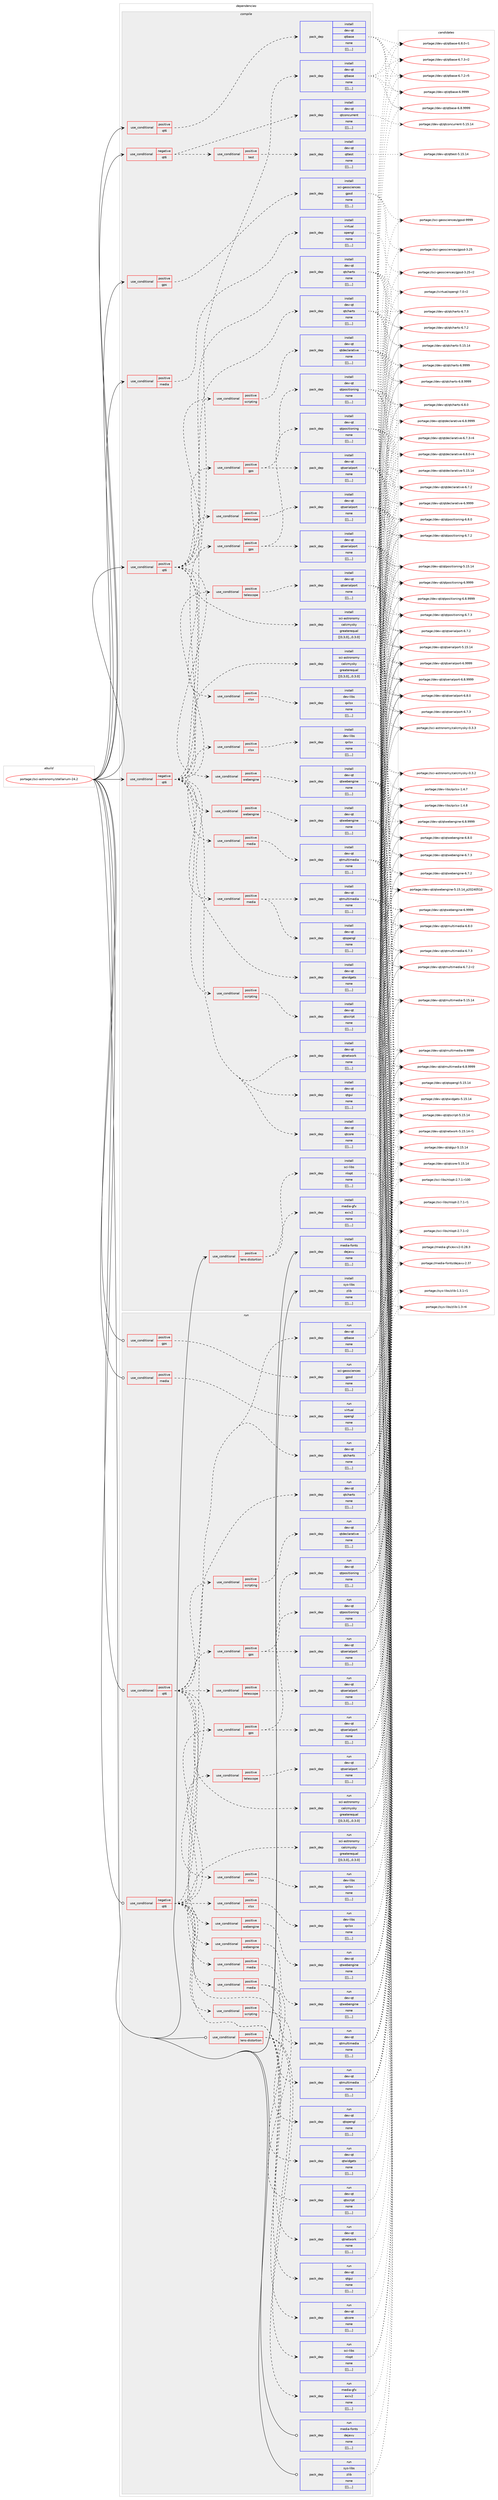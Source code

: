 digraph prolog {

# *************
# Graph options
# *************

newrank=true;
concentrate=true;
compound=true;
graph [rankdir=LR,fontname=Helvetica,fontsize=10,ranksep=1.5];#, ranksep=2.5, nodesep=0.2];
edge  [arrowhead=vee];
node  [fontname=Helvetica,fontsize=10];

# **********
# The ebuild
# **********

subgraph cluster_leftcol {
color=gray;
label=<<i>ebuild</i>>;
id [label="portage://sci-astronomy/stellarium-24.2", color=red, width=4, href="../sci-astronomy/stellarium-24.2.svg"];
}

# ****************
# The dependencies
# ****************

subgraph cluster_midcol {
color=gray;
label=<<i>dependencies</i>>;
subgraph cluster_compile {
fillcolor="#eeeeee";
style=filled;
label=<<i>compile</i>>;
subgraph cond110172 {
dependency415138 [label=<<TABLE BORDER="0" CELLBORDER="1" CELLSPACING="0" CELLPADDING="4"><TR><TD ROWSPAN="3" CELLPADDING="10">use_conditional</TD></TR><TR><TD>negative</TD></TR><TR><TD>qt6</TD></TR></TABLE>>, shape=none, color=red];
subgraph pack301864 {
dependency415139 [label=<<TABLE BORDER="0" CELLBORDER="1" CELLSPACING="0" CELLPADDING="4" WIDTH="220"><TR><TD ROWSPAN="6" CELLPADDING="30">pack_dep</TD></TR><TR><TD WIDTH="110">install</TD></TR><TR><TD>dev-qt</TD></TR><TR><TD>qtcharts</TD></TR><TR><TD>none</TD></TR><TR><TD>[[],,,,]</TD></TR></TABLE>>, shape=none, color=blue];
}
dependency415138:e -> dependency415139:w [weight=20,style="dashed",arrowhead="vee"];
subgraph pack301865 {
dependency415140 [label=<<TABLE BORDER="0" CELLBORDER="1" CELLSPACING="0" CELLPADDING="4" WIDTH="220"><TR><TD ROWSPAN="6" CELLPADDING="30">pack_dep</TD></TR><TR><TD WIDTH="110">install</TD></TR><TR><TD>dev-qt</TD></TR><TR><TD>qtcore</TD></TR><TR><TD>none</TD></TR><TR><TD>[[],,,,]</TD></TR></TABLE>>, shape=none, color=blue];
}
dependency415138:e -> dependency415140:w [weight=20,style="dashed",arrowhead="vee"];
subgraph pack301866 {
dependency415141 [label=<<TABLE BORDER="0" CELLBORDER="1" CELLSPACING="0" CELLPADDING="4" WIDTH="220"><TR><TD ROWSPAN="6" CELLPADDING="30">pack_dep</TD></TR><TR><TD WIDTH="110">install</TD></TR><TR><TD>dev-qt</TD></TR><TR><TD>qtgui</TD></TR><TR><TD>none</TD></TR><TR><TD>[[],,,,]</TD></TR></TABLE>>, shape=none, color=blue];
}
dependency415138:e -> dependency415141:w [weight=20,style="dashed",arrowhead="vee"];
subgraph pack301868 {
dependency415143 [label=<<TABLE BORDER="0" CELLBORDER="1" CELLSPACING="0" CELLPADDING="4" WIDTH="220"><TR><TD ROWSPAN="6" CELLPADDING="30">pack_dep</TD></TR><TR><TD WIDTH="110">install</TD></TR><TR><TD>dev-qt</TD></TR><TR><TD>qtnetwork</TD></TR><TR><TD>none</TD></TR><TR><TD>[[],,,,]</TD></TR></TABLE>>, shape=none, color=blue];
}
dependency415138:e -> dependency415143:w [weight=20,style="dashed",arrowhead="vee"];
subgraph pack301870 {
dependency415145 [label=<<TABLE BORDER="0" CELLBORDER="1" CELLSPACING="0" CELLPADDING="4" WIDTH="220"><TR><TD ROWSPAN="6" CELLPADDING="30">pack_dep</TD></TR><TR><TD WIDTH="110">install</TD></TR><TR><TD>dev-qt</TD></TR><TR><TD>qtwidgets</TD></TR><TR><TD>none</TD></TR><TR><TD>[[],,,,]</TD></TR></TABLE>>, shape=none, color=blue];
}
dependency415138:e -> dependency415145:w [weight=20,style="dashed",arrowhead="vee"];
subgraph pack301872 {
dependency415147 [label=<<TABLE BORDER="0" CELLBORDER="1" CELLSPACING="0" CELLPADDING="4" WIDTH="220"><TR><TD ROWSPAN="6" CELLPADDING="30">pack_dep</TD></TR><TR><TD WIDTH="110">install</TD></TR><TR><TD>sci-astronomy</TD></TR><TR><TD>calcmysky</TD></TR><TR><TD>greaterequal</TD></TR><TR><TD>[[0,3,0],,,0.3.0]</TD></TR></TABLE>>, shape=none, color=blue];
}
dependency415138:e -> dependency415147:w [weight=20,style="dashed",arrowhead="vee"];
subgraph cond110173 {
dependency415148 [label=<<TABLE BORDER="0" CELLBORDER="1" CELLSPACING="0" CELLPADDING="4"><TR><TD ROWSPAN="3" CELLPADDING="10">use_conditional</TD></TR><TR><TD>positive</TD></TR><TR><TD>gps</TD></TR></TABLE>>, shape=none, color=red];
subgraph pack301874 {
dependency415150 [label=<<TABLE BORDER="0" CELLBORDER="1" CELLSPACING="0" CELLPADDING="4" WIDTH="220"><TR><TD ROWSPAN="6" CELLPADDING="30">pack_dep</TD></TR><TR><TD WIDTH="110">install</TD></TR><TR><TD>dev-qt</TD></TR><TR><TD>qtpositioning</TD></TR><TR><TD>none</TD></TR><TR><TD>[[],,,,]</TD></TR></TABLE>>, shape=none, color=blue];
}
dependency415148:e -> dependency415150:w [weight=20,style="dashed",arrowhead="vee"];
subgraph pack301876 {
dependency415152 [label=<<TABLE BORDER="0" CELLBORDER="1" CELLSPACING="0" CELLPADDING="4" WIDTH="220"><TR><TD ROWSPAN="6" CELLPADDING="30">pack_dep</TD></TR><TR><TD WIDTH="110">install</TD></TR><TR><TD>dev-qt</TD></TR><TR><TD>qtserialport</TD></TR><TR><TD>none</TD></TR><TR><TD>[[],,,,]</TD></TR></TABLE>>, shape=none, color=blue];
}
dependency415148:e -> dependency415152:w [weight=20,style="dashed",arrowhead="vee"];
}
dependency415138:e -> dependency415148:w [weight=20,style="dashed",arrowhead="vee"];
subgraph cond110174 {
dependency415154 [label=<<TABLE BORDER="0" CELLBORDER="1" CELLSPACING="0" CELLPADDING="4"><TR><TD ROWSPAN="3" CELLPADDING="10">use_conditional</TD></TR><TR><TD>positive</TD></TR><TR><TD>media</TD></TR></TABLE>>, shape=none, color=red];
subgraph pack301878 {
dependency415155 [label=<<TABLE BORDER="0" CELLBORDER="1" CELLSPACING="0" CELLPADDING="4" WIDTH="220"><TR><TD ROWSPAN="6" CELLPADDING="30">pack_dep</TD></TR><TR><TD WIDTH="110">install</TD></TR><TR><TD>dev-qt</TD></TR><TR><TD>qtmultimedia</TD></TR><TR><TD>none</TD></TR><TR><TD>[[],,,,]</TD></TR></TABLE>>, shape=none, color=blue];
}
dependency415154:e -> dependency415155:w [weight=20,style="dashed",arrowhead="vee"];
subgraph pack301880 {
dependency415158 [label=<<TABLE BORDER="0" CELLBORDER="1" CELLSPACING="0" CELLPADDING="4" WIDTH="220"><TR><TD ROWSPAN="6" CELLPADDING="30">pack_dep</TD></TR><TR><TD WIDTH="110">install</TD></TR><TR><TD>dev-qt</TD></TR><TR><TD>qtopengl</TD></TR><TR><TD>none</TD></TR><TR><TD>[[],,,,]</TD></TR></TABLE>>, shape=none, color=blue];
}
dependency415154:e -> dependency415158:w [weight=20,style="dashed",arrowhead="vee"];
}
dependency415138:e -> dependency415154:w [weight=20,style="dashed",arrowhead="vee"];
subgraph cond110176 {
dependency415159 [label=<<TABLE BORDER="0" CELLBORDER="1" CELLSPACING="0" CELLPADDING="4"><TR><TD ROWSPAN="3" CELLPADDING="10">use_conditional</TD></TR><TR><TD>positive</TD></TR><TR><TD>scripting</TD></TR></TABLE>>, shape=none, color=red];
subgraph pack301881 {
dependency415161 [label=<<TABLE BORDER="0" CELLBORDER="1" CELLSPACING="0" CELLPADDING="4" WIDTH="220"><TR><TD ROWSPAN="6" CELLPADDING="30">pack_dep</TD></TR><TR><TD WIDTH="110">install</TD></TR><TR><TD>dev-qt</TD></TR><TR><TD>qtscript</TD></TR><TR><TD>none</TD></TR><TR><TD>[[],,,,]</TD></TR></TABLE>>, shape=none, color=blue];
}
dependency415159:e -> dependency415161:w [weight=20,style="dashed",arrowhead="vee"];
}
dependency415138:e -> dependency415159:w [weight=20,style="dashed",arrowhead="vee"];
subgraph cond110179 {
dependency415164 [label=<<TABLE BORDER="0" CELLBORDER="1" CELLSPACING="0" CELLPADDING="4"><TR><TD ROWSPAN="3" CELLPADDING="10">use_conditional</TD></TR><TR><TD>positive</TD></TR><TR><TD>telescope</TD></TR></TABLE>>, shape=none, color=red];
subgraph pack301884 {
dependency415166 [label=<<TABLE BORDER="0" CELLBORDER="1" CELLSPACING="0" CELLPADDING="4" WIDTH="220"><TR><TD ROWSPAN="6" CELLPADDING="30">pack_dep</TD></TR><TR><TD WIDTH="110">install</TD></TR><TR><TD>dev-qt</TD></TR><TR><TD>qtserialport</TD></TR><TR><TD>none</TD></TR><TR><TD>[[],,,,]</TD></TR></TABLE>>, shape=none, color=blue];
}
dependency415164:e -> dependency415166:w [weight=20,style="dashed",arrowhead="vee"];
}
dependency415138:e -> dependency415164:w [weight=20,style="dashed",arrowhead="vee"];
subgraph cond110180 {
dependency415168 [label=<<TABLE BORDER="0" CELLBORDER="1" CELLSPACING="0" CELLPADDING="4"><TR><TD ROWSPAN="3" CELLPADDING="10">use_conditional</TD></TR><TR><TD>positive</TD></TR><TR><TD>webengine</TD></TR></TABLE>>, shape=none, color=red];
subgraph pack301886 {
dependency415169 [label=<<TABLE BORDER="0" CELLBORDER="1" CELLSPACING="0" CELLPADDING="4" WIDTH="220"><TR><TD ROWSPAN="6" CELLPADDING="30">pack_dep</TD></TR><TR><TD WIDTH="110">install</TD></TR><TR><TD>dev-qt</TD></TR><TR><TD>qtwebengine</TD></TR><TR><TD>none</TD></TR><TR><TD>[[],,,,]</TD></TR></TABLE>>, shape=none, color=blue];
}
dependency415168:e -> dependency415169:w [weight=20,style="dashed",arrowhead="vee"];
}
dependency415138:e -> dependency415168:w [weight=20,style="dashed",arrowhead="vee"];
subgraph cond110182 {
dependency415172 [label=<<TABLE BORDER="0" CELLBORDER="1" CELLSPACING="0" CELLPADDING="4"><TR><TD ROWSPAN="3" CELLPADDING="10">use_conditional</TD></TR><TR><TD>positive</TD></TR><TR><TD>xlsx</TD></TR></TABLE>>, shape=none, color=red];
subgraph pack301888 {
dependency415174 [label=<<TABLE BORDER="0" CELLBORDER="1" CELLSPACING="0" CELLPADDING="4" WIDTH="220"><TR><TD ROWSPAN="6" CELLPADDING="30">pack_dep</TD></TR><TR><TD WIDTH="110">install</TD></TR><TR><TD>dev-libs</TD></TR><TR><TD>qxlsx</TD></TR><TR><TD>none</TD></TR><TR><TD>[[],,,,]</TD></TR></TABLE>>, shape=none, color=blue];
}
dependency415172:e -> dependency415174:w [weight=20,style="dashed",arrowhead="vee"];
}
dependency415138:e -> dependency415172:w [weight=20,style="dashed",arrowhead="vee"];
}
id:e -> dependency415138:w [weight=20,style="solid",arrowhead="vee"];
subgraph cond110184 {
dependency415176 [label=<<TABLE BORDER="0" CELLBORDER="1" CELLSPACING="0" CELLPADDING="4"><TR><TD ROWSPAN="3" CELLPADDING="10">use_conditional</TD></TR><TR><TD>negative</TD></TR><TR><TD>qt6</TD></TR></TABLE>>, shape=none, color=red];
subgraph pack301890 {
dependency415178 [label=<<TABLE BORDER="0" CELLBORDER="1" CELLSPACING="0" CELLPADDING="4" WIDTH="220"><TR><TD ROWSPAN="6" CELLPADDING="30">pack_dep</TD></TR><TR><TD WIDTH="110">install</TD></TR><TR><TD>dev-qt</TD></TR><TR><TD>qtconcurrent</TD></TR><TR><TD>none</TD></TR><TR><TD>[[],,,,]</TD></TR></TABLE>>, shape=none, color=blue];
}
dependency415176:e -> dependency415178:w [weight=20,style="dashed",arrowhead="vee"];
subgraph cond110186 {
dependency415180 [label=<<TABLE BORDER="0" CELLBORDER="1" CELLSPACING="0" CELLPADDING="4"><TR><TD ROWSPAN="3" CELLPADDING="10">use_conditional</TD></TR><TR><TD>positive</TD></TR><TR><TD>test</TD></TR></TABLE>>, shape=none, color=red];
subgraph pack301892 {
dependency415181 [label=<<TABLE BORDER="0" CELLBORDER="1" CELLSPACING="0" CELLPADDING="4" WIDTH="220"><TR><TD ROWSPAN="6" CELLPADDING="30">pack_dep</TD></TR><TR><TD WIDTH="110">install</TD></TR><TR><TD>dev-qt</TD></TR><TR><TD>qttest</TD></TR><TR><TD>none</TD></TR><TR><TD>[[],,,,]</TD></TR></TABLE>>, shape=none, color=blue];
}
dependency415180:e -> dependency415181:w [weight=20,style="dashed",arrowhead="vee"];
}
dependency415176:e -> dependency415180:w [weight=20,style="dashed",arrowhead="vee"];
}
id:e -> dependency415176:w [weight=20,style="solid",arrowhead="vee"];
subgraph cond110187 {
dependency415184 [label=<<TABLE BORDER="0" CELLBORDER="1" CELLSPACING="0" CELLPADDING="4"><TR><TD ROWSPAN="3" CELLPADDING="10">use_conditional</TD></TR><TR><TD>positive</TD></TR><TR><TD>gps</TD></TR></TABLE>>, shape=none, color=red];
subgraph pack301895 {
dependency415185 [label=<<TABLE BORDER="0" CELLBORDER="1" CELLSPACING="0" CELLPADDING="4" WIDTH="220"><TR><TD ROWSPAN="6" CELLPADDING="30">pack_dep</TD></TR><TR><TD WIDTH="110">install</TD></TR><TR><TD>sci-geosciences</TD></TR><TR><TD>gpsd</TD></TR><TR><TD>none</TD></TR><TR><TD>[[],,,,]</TD></TR></TABLE>>, shape=none, color=blue];
}
dependency415184:e -> dependency415185:w [weight=20,style="dashed",arrowhead="vee"];
}
id:e -> dependency415184:w [weight=20,style="solid",arrowhead="vee"];
subgraph cond110189 {
dependency415189 [label=<<TABLE BORDER="0" CELLBORDER="1" CELLSPACING="0" CELLPADDING="4"><TR><TD ROWSPAN="3" CELLPADDING="10">use_conditional</TD></TR><TR><TD>positive</TD></TR><TR><TD>lens-distortion</TD></TR></TABLE>>, shape=none, color=red];
subgraph pack301899 {
dependency415192 [label=<<TABLE BORDER="0" CELLBORDER="1" CELLSPACING="0" CELLPADDING="4" WIDTH="220"><TR><TD ROWSPAN="6" CELLPADDING="30">pack_dep</TD></TR><TR><TD WIDTH="110">install</TD></TR><TR><TD>media-gfx</TD></TR><TR><TD>exiv2</TD></TR><TR><TD>none</TD></TR><TR><TD>[[],,,,]</TD></TR></TABLE>>, shape=none, color=blue];
}
dependency415189:e -> dependency415192:w [weight=20,style="dashed",arrowhead="vee"];
subgraph pack301903 {
dependency415197 [label=<<TABLE BORDER="0" CELLBORDER="1" CELLSPACING="0" CELLPADDING="4" WIDTH="220"><TR><TD ROWSPAN="6" CELLPADDING="30">pack_dep</TD></TR><TR><TD WIDTH="110">install</TD></TR><TR><TD>sci-libs</TD></TR><TR><TD>nlopt</TD></TR><TR><TD>none</TD></TR><TR><TD>[[],,,,]</TD></TR></TABLE>>, shape=none, color=blue];
}
dependency415189:e -> dependency415197:w [weight=20,style="dashed",arrowhead="vee"];
}
id:e -> dependency415189:w [weight=20,style="solid",arrowhead="vee"];
subgraph cond110193 {
dependency415202 [label=<<TABLE BORDER="0" CELLBORDER="1" CELLSPACING="0" CELLPADDING="4"><TR><TD ROWSPAN="3" CELLPADDING="10">use_conditional</TD></TR><TR><TD>positive</TD></TR><TR><TD>media</TD></TR></TABLE>>, shape=none, color=red];
subgraph pack301908 {
dependency415205 [label=<<TABLE BORDER="0" CELLBORDER="1" CELLSPACING="0" CELLPADDING="4" WIDTH="220"><TR><TD ROWSPAN="6" CELLPADDING="30">pack_dep</TD></TR><TR><TD WIDTH="110">install</TD></TR><TR><TD>virtual</TD></TR><TR><TD>opengl</TD></TR><TR><TD>none</TD></TR><TR><TD>[[],,,,]</TD></TR></TABLE>>, shape=none, color=blue];
}
dependency415202:e -> dependency415205:w [weight=20,style="dashed",arrowhead="vee"];
}
id:e -> dependency415202:w [weight=20,style="solid",arrowhead="vee"];
subgraph cond110195 {
dependency415209 [label=<<TABLE BORDER="0" CELLBORDER="1" CELLSPACING="0" CELLPADDING="4"><TR><TD ROWSPAN="3" CELLPADDING="10">use_conditional</TD></TR><TR><TD>positive</TD></TR><TR><TD>qt6</TD></TR></TABLE>>, shape=none, color=red];
subgraph pack301912 {
dependency415213 [label=<<TABLE BORDER="0" CELLBORDER="1" CELLSPACING="0" CELLPADDING="4" WIDTH="220"><TR><TD ROWSPAN="6" CELLPADDING="30">pack_dep</TD></TR><TR><TD WIDTH="110">install</TD></TR><TR><TD>dev-qt</TD></TR><TR><TD>qtbase</TD></TR><TR><TD>none</TD></TR><TR><TD>[[],,,,]</TD></TR></TABLE>>, shape=none, color=blue];
}
dependency415209:e -> dependency415213:w [weight=20,style="dashed",arrowhead="vee"];
}
id:e -> dependency415209:w [weight=20,style="solid",arrowhead="vee"];
subgraph cond110198 {
dependency415216 [label=<<TABLE BORDER="0" CELLBORDER="1" CELLSPACING="0" CELLPADDING="4"><TR><TD ROWSPAN="3" CELLPADDING="10">use_conditional</TD></TR><TR><TD>positive</TD></TR><TR><TD>qt6</TD></TR></TABLE>>, shape=none, color=red];
subgraph pack301917 {
dependency415218 [label=<<TABLE BORDER="0" CELLBORDER="1" CELLSPACING="0" CELLPADDING="4" WIDTH="220"><TR><TD ROWSPAN="6" CELLPADDING="30">pack_dep</TD></TR><TR><TD WIDTH="110">install</TD></TR><TR><TD>dev-qt</TD></TR><TR><TD>qtbase</TD></TR><TR><TD>none</TD></TR><TR><TD>[[],,,,]</TD></TR></TABLE>>, shape=none, color=blue];
}
dependency415216:e -> dependency415218:w [weight=20,style="dashed",arrowhead="vee"];
subgraph pack301920 {
dependency415222 [label=<<TABLE BORDER="0" CELLBORDER="1" CELLSPACING="0" CELLPADDING="4" WIDTH="220"><TR><TD ROWSPAN="6" CELLPADDING="30">pack_dep</TD></TR><TR><TD WIDTH="110">install</TD></TR><TR><TD>dev-qt</TD></TR><TR><TD>qtcharts</TD></TR><TR><TD>none</TD></TR><TR><TD>[[],,,,]</TD></TR></TABLE>>, shape=none, color=blue];
}
dependency415216:e -> dependency415222:w [weight=20,style="dashed",arrowhead="vee"];
subgraph pack301924 {
dependency415225 [label=<<TABLE BORDER="0" CELLBORDER="1" CELLSPACING="0" CELLPADDING="4" WIDTH="220"><TR><TD ROWSPAN="6" CELLPADDING="30">pack_dep</TD></TR><TR><TD WIDTH="110">install</TD></TR><TR><TD>sci-astronomy</TD></TR><TR><TD>calcmysky</TD></TR><TR><TD>greaterequal</TD></TR><TR><TD>[[0,3,0],,,0.3.0]</TD></TR></TABLE>>, shape=none, color=blue];
}
dependency415216:e -> dependency415225:w [weight=20,style="dashed",arrowhead="vee"];
subgraph cond110200 {
dependency415228 [label=<<TABLE BORDER="0" CELLBORDER="1" CELLSPACING="0" CELLPADDING="4"><TR><TD ROWSPAN="3" CELLPADDING="10">use_conditional</TD></TR><TR><TD>positive</TD></TR><TR><TD>gps</TD></TR></TABLE>>, shape=none, color=red];
subgraph pack301927 {
dependency415230 [label=<<TABLE BORDER="0" CELLBORDER="1" CELLSPACING="0" CELLPADDING="4" WIDTH="220"><TR><TD ROWSPAN="6" CELLPADDING="30">pack_dep</TD></TR><TR><TD WIDTH="110">install</TD></TR><TR><TD>dev-qt</TD></TR><TR><TD>qtpositioning</TD></TR><TR><TD>none</TD></TR><TR><TD>[[],,,,]</TD></TR></TABLE>>, shape=none, color=blue];
}
dependency415228:e -> dependency415230:w [weight=20,style="dashed",arrowhead="vee"];
subgraph pack301931 {
dependency415235 [label=<<TABLE BORDER="0" CELLBORDER="1" CELLSPACING="0" CELLPADDING="4" WIDTH="220"><TR><TD ROWSPAN="6" CELLPADDING="30">pack_dep</TD></TR><TR><TD WIDTH="110">install</TD></TR><TR><TD>dev-qt</TD></TR><TR><TD>qtserialport</TD></TR><TR><TD>none</TD></TR><TR><TD>[[],,,,]</TD></TR></TABLE>>, shape=none, color=blue];
}
dependency415228:e -> dependency415235:w [weight=20,style="dashed",arrowhead="vee"];
}
dependency415216:e -> dependency415228:w [weight=20,style="dashed",arrowhead="vee"];
subgraph cond110202 {
dependency415240 [label=<<TABLE BORDER="0" CELLBORDER="1" CELLSPACING="0" CELLPADDING="4"><TR><TD ROWSPAN="3" CELLPADDING="10">use_conditional</TD></TR><TR><TD>positive</TD></TR><TR><TD>media</TD></TR></TABLE>>, shape=none, color=red];
subgraph pack301936 {
dependency415242 [label=<<TABLE BORDER="0" CELLBORDER="1" CELLSPACING="0" CELLPADDING="4" WIDTH="220"><TR><TD ROWSPAN="6" CELLPADDING="30">pack_dep</TD></TR><TR><TD WIDTH="110">install</TD></TR><TR><TD>dev-qt</TD></TR><TR><TD>qtmultimedia</TD></TR><TR><TD>none</TD></TR><TR><TD>[[],,,,]</TD></TR></TABLE>>, shape=none, color=blue];
}
dependency415240:e -> dependency415242:w [weight=20,style="dashed",arrowhead="vee"];
}
dependency415216:e -> dependency415240:w [weight=20,style="dashed",arrowhead="vee"];
subgraph cond110206 {
dependency415248 [label=<<TABLE BORDER="0" CELLBORDER="1" CELLSPACING="0" CELLPADDING="4"><TR><TD ROWSPAN="3" CELLPADDING="10">use_conditional</TD></TR><TR><TD>positive</TD></TR><TR><TD>scripting</TD></TR></TABLE>>, shape=none, color=red];
subgraph pack301941 {
dependency415250 [label=<<TABLE BORDER="0" CELLBORDER="1" CELLSPACING="0" CELLPADDING="4" WIDTH="220"><TR><TD ROWSPAN="6" CELLPADDING="30">pack_dep</TD></TR><TR><TD WIDTH="110">install</TD></TR><TR><TD>dev-qt</TD></TR><TR><TD>qtdeclarative</TD></TR><TR><TD>none</TD></TR><TR><TD>[[],,,,]</TD></TR></TABLE>>, shape=none, color=blue];
}
dependency415248:e -> dependency415250:w [weight=20,style="dashed",arrowhead="vee"];
}
dependency415216:e -> dependency415248:w [weight=20,style="dashed",arrowhead="vee"];
subgraph cond110209 {
dependency415256 [label=<<TABLE BORDER="0" CELLBORDER="1" CELLSPACING="0" CELLPADDING="4"><TR><TD ROWSPAN="3" CELLPADDING="10">use_conditional</TD></TR><TR><TD>positive</TD></TR><TR><TD>telescope</TD></TR></TABLE>>, shape=none, color=red];
subgraph pack301946 {
dependency415258 [label=<<TABLE BORDER="0" CELLBORDER="1" CELLSPACING="0" CELLPADDING="4" WIDTH="220"><TR><TD ROWSPAN="6" CELLPADDING="30">pack_dep</TD></TR><TR><TD WIDTH="110">install</TD></TR><TR><TD>dev-qt</TD></TR><TR><TD>qtserialport</TD></TR><TR><TD>none</TD></TR><TR><TD>[[],,,,]</TD></TR></TABLE>>, shape=none, color=blue];
}
dependency415256:e -> dependency415258:w [weight=20,style="dashed",arrowhead="vee"];
}
dependency415216:e -> dependency415256:w [weight=20,style="dashed",arrowhead="vee"];
subgraph cond110211 {
dependency415264 [label=<<TABLE BORDER="0" CELLBORDER="1" CELLSPACING="0" CELLPADDING="4"><TR><TD ROWSPAN="3" CELLPADDING="10">use_conditional</TD></TR><TR><TD>positive</TD></TR><TR><TD>webengine</TD></TR></TABLE>>, shape=none, color=red];
subgraph pack301952 {
dependency415267 [label=<<TABLE BORDER="0" CELLBORDER="1" CELLSPACING="0" CELLPADDING="4" WIDTH="220"><TR><TD ROWSPAN="6" CELLPADDING="30">pack_dep</TD></TR><TR><TD WIDTH="110">install</TD></TR><TR><TD>dev-qt</TD></TR><TR><TD>qtwebengine</TD></TR><TR><TD>none</TD></TR><TR><TD>[[],,,,]</TD></TR></TABLE>>, shape=none, color=blue];
}
dependency415264:e -> dependency415267:w [weight=20,style="dashed",arrowhead="vee"];
}
dependency415216:e -> dependency415264:w [weight=20,style="dashed",arrowhead="vee"];
subgraph cond110214 {
dependency415273 [label=<<TABLE BORDER="0" CELLBORDER="1" CELLSPACING="0" CELLPADDING="4"><TR><TD ROWSPAN="3" CELLPADDING="10">use_conditional</TD></TR><TR><TD>positive</TD></TR><TR><TD>xlsx</TD></TR></TABLE>>, shape=none, color=red];
subgraph pack301961 {
dependency415277 [label=<<TABLE BORDER="0" CELLBORDER="1" CELLSPACING="0" CELLPADDING="4" WIDTH="220"><TR><TD ROWSPAN="6" CELLPADDING="30">pack_dep</TD></TR><TR><TD WIDTH="110">install</TD></TR><TR><TD>dev-libs</TD></TR><TR><TD>qxlsx</TD></TR><TR><TD>none</TD></TR><TR><TD>[[],,,,]</TD></TR></TABLE>>, shape=none, color=blue];
}
dependency415273:e -> dependency415277:w [weight=20,style="dashed",arrowhead="vee"];
}
dependency415216:e -> dependency415273:w [weight=20,style="dashed",arrowhead="vee"];
}
id:e -> dependency415216:w [weight=20,style="solid",arrowhead="vee"];
subgraph pack301968 {
dependency415288 [label=<<TABLE BORDER="0" CELLBORDER="1" CELLSPACING="0" CELLPADDING="4" WIDTH="220"><TR><TD ROWSPAN="6" CELLPADDING="30">pack_dep</TD></TR><TR><TD WIDTH="110">install</TD></TR><TR><TD>media-fonts</TD></TR><TR><TD>dejavu</TD></TR><TR><TD>none</TD></TR><TR><TD>[[],,,,]</TD></TR></TABLE>>, shape=none, color=blue];
}
id:e -> dependency415288:w [weight=20,style="solid",arrowhead="vee"];
subgraph pack301973 {
dependency415295 [label=<<TABLE BORDER="0" CELLBORDER="1" CELLSPACING="0" CELLPADDING="4" WIDTH="220"><TR><TD ROWSPAN="6" CELLPADDING="30">pack_dep</TD></TR><TR><TD WIDTH="110">install</TD></TR><TR><TD>sys-libs</TD></TR><TR><TD>zlib</TD></TR><TR><TD>none</TD></TR><TR><TD>[[],,,,]</TD></TR></TABLE>>, shape=none, color=blue];
}
id:e -> dependency415295:w [weight=20,style="solid",arrowhead="vee"];
}
subgraph cluster_compileandrun {
fillcolor="#eeeeee";
style=filled;
label=<<i>compile and run</i>>;
}
subgraph cluster_run {
fillcolor="#eeeeee";
style=filled;
label=<<i>run</i>>;
subgraph cond110220 {
dependency415303 [label=<<TABLE BORDER="0" CELLBORDER="1" CELLSPACING="0" CELLPADDING="4"><TR><TD ROWSPAN="3" CELLPADDING="10">use_conditional</TD></TR><TR><TD>negative</TD></TR><TR><TD>qt6</TD></TR></TABLE>>, shape=none, color=red];
subgraph pack301984 {
dependency415306 [label=<<TABLE BORDER="0" CELLBORDER="1" CELLSPACING="0" CELLPADDING="4" WIDTH="220"><TR><TD ROWSPAN="6" CELLPADDING="30">pack_dep</TD></TR><TR><TD WIDTH="110">run</TD></TR><TR><TD>dev-qt</TD></TR><TR><TD>qtcharts</TD></TR><TR><TD>none</TD></TR><TR><TD>[[],,,,]</TD></TR></TABLE>>, shape=none, color=blue];
}
dependency415303:e -> dependency415306:w [weight=20,style="dashed",arrowhead="vee"];
subgraph pack301986 {
dependency415310 [label=<<TABLE BORDER="0" CELLBORDER="1" CELLSPACING="0" CELLPADDING="4" WIDTH="220"><TR><TD ROWSPAN="6" CELLPADDING="30">pack_dep</TD></TR><TR><TD WIDTH="110">run</TD></TR><TR><TD>dev-qt</TD></TR><TR><TD>qtcore</TD></TR><TR><TD>none</TD></TR><TR><TD>[[],,,,]</TD></TR></TABLE>>, shape=none, color=blue];
}
dependency415303:e -> dependency415310:w [weight=20,style="dashed",arrowhead="vee"];
subgraph pack301990 {
dependency415315 [label=<<TABLE BORDER="0" CELLBORDER="1" CELLSPACING="0" CELLPADDING="4" WIDTH="220"><TR><TD ROWSPAN="6" CELLPADDING="30">pack_dep</TD></TR><TR><TD WIDTH="110">run</TD></TR><TR><TD>dev-qt</TD></TR><TR><TD>qtgui</TD></TR><TR><TD>none</TD></TR><TR><TD>[[],,,,]</TD></TR></TABLE>>, shape=none, color=blue];
}
dependency415303:e -> dependency415315:w [weight=20,style="dashed",arrowhead="vee"];
subgraph pack301998 {
dependency415322 [label=<<TABLE BORDER="0" CELLBORDER="1" CELLSPACING="0" CELLPADDING="4" WIDTH="220"><TR><TD ROWSPAN="6" CELLPADDING="30">pack_dep</TD></TR><TR><TD WIDTH="110">run</TD></TR><TR><TD>dev-qt</TD></TR><TR><TD>qtnetwork</TD></TR><TR><TD>none</TD></TR><TR><TD>[[],,,,]</TD></TR></TABLE>>, shape=none, color=blue];
}
dependency415303:e -> dependency415322:w [weight=20,style="dashed",arrowhead="vee"];
subgraph pack302000 {
dependency415326 [label=<<TABLE BORDER="0" CELLBORDER="1" CELLSPACING="0" CELLPADDING="4" WIDTH="220"><TR><TD ROWSPAN="6" CELLPADDING="30">pack_dep</TD></TR><TR><TD WIDTH="110">run</TD></TR><TR><TD>dev-qt</TD></TR><TR><TD>qtwidgets</TD></TR><TR><TD>none</TD></TR><TR><TD>[[],,,,]</TD></TR></TABLE>>, shape=none, color=blue];
}
dependency415303:e -> dependency415326:w [weight=20,style="dashed",arrowhead="vee"];
subgraph pack302007 {
dependency415337 [label=<<TABLE BORDER="0" CELLBORDER="1" CELLSPACING="0" CELLPADDING="4" WIDTH="220"><TR><TD ROWSPAN="6" CELLPADDING="30">pack_dep</TD></TR><TR><TD WIDTH="110">run</TD></TR><TR><TD>sci-astronomy</TD></TR><TR><TD>calcmysky</TD></TR><TR><TD>greaterequal</TD></TR><TR><TD>[[0,3,0],,,0.3.0]</TD></TR></TABLE>>, shape=none, color=blue];
}
dependency415303:e -> dependency415337:w [weight=20,style="dashed",arrowhead="vee"];
subgraph cond110228 {
dependency415344 [label=<<TABLE BORDER="0" CELLBORDER="1" CELLSPACING="0" CELLPADDING="4"><TR><TD ROWSPAN="3" CELLPADDING="10">use_conditional</TD></TR><TR><TD>positive</TD></TR><TR><TD>gps</TD></TR></TABLE>>, shape=none, color=red];
subgraph pack302015 {
dependency415346 [label=<<TABLE BORDER="0" CELLBORDER="1" CELLSPACING="0" CELLPADDING="4" WIDTH="220"><TR><TD ROWSPAN="6" CELLPADDING="30">pack_dep</TD></TR><TR><TD WIDTH="110">run</TD></TR><TR><TD>dev-qt</TD></TR><TR><TD>qtpositioning</TD></TR><TR><TD>none</TD></TR><TR><TD>[[],,,,]</TD></TR></TABLE>>, shape=none, color=blue];
}
dependency415344:e -> dependency415346:w [weight=20,style="dashed",arrowhead="vee"];
subgraph pack302021 {
dependency415352 [label=<<TABLE BORDER="0" CELLBORDER="1" CELLSPACING="0" CELLPADDING="4" WIDTH="220"><TR><TD ROWSPAN="6" CELLPADDING="30">pack_dep</TD></TR><TR><TD WIDTH="110">run</TD></TR><TR><TD>dev-qt</TD></TR><TR><TD>qtserialport</TD></TR><TR><TD>none</TD></TR><TR><TD>[[],,,,]</TD></TR></TABLE>>, shape=none, color=blue];
}
dependency415344:e -> dependency415352:w [weight=20,style="dashed",arrowhead="vee"];
}
dependency415303:e -> dependency415344:w [weight=20,style="dashed",arrowhead="vee"];
subgraph cond110232 {
dependency415359 [label=<<TABLE BORDER="0" CELLBORDER="1" CELLSPACING="0" CELLPADDING="4"><TR><TD ROWSPAN="3" CELLPADDING="10">use_conditional</TD></TR><TR><TD>positive</TD></TR><TR><TD>media</TD></TR></TABLE>>, shape=none, color=red];
subgraph pack302028 {
dependency415365 [label=<<TABLE BORDER="0" CELLBORDER="1" CELLSPACING="0" CELLPADDING="4" WIDTH="220"><TR><TD ROWSPAN="6" CELLPADDING="30">pack_dep</TD></TR><TR><TD WIDTH="110">run</TD></TR><TR><TD>dev-qt</TD></TR><TR><TD>qtmultimedia</TD></TR><TR><TD>none</TD></TR><TR><TD>[[],,,,]</TD></TR></TABLE>>, shape=none, color=blue];
}
dependency415359:e -> dependency415365:w [weight=20,style="dashed",arrowhead="vee"];
subgraph pack302033 {
dependency415372 [label=<<TABLE BORDER="0" CELLBORDER="1" CELLSPACING="0" CELLPADDING="4" WIDTH="220"><TR><TD ROWSPAN="6" CELLPADDING="30">pack_dep</TD></TR><TR><TD WIDTH="110">run</TD></TR><TR><TD>dev-qt</TD></TR><TR><TD>qtopengl</TD></TR><TR><TD>none</TD></TR><TR><TD>[[],,,,]</TD></TR></TABLE>>, shape=none, color=blue];
}
dependency415359:e -> dependency415372:w [weight=20,style="dashed",arrowhead="vee"];
}
dependency415303:e -> dependency415359:w [weight=20,style="dashed",arrowhead="vee"];
subgraph cond110237 {
dependency415384 [label=<<TABLE BORDER="0" CELLBORDER="1" CELLSPACING="0" CELLPADDING="4"><TR><TD ROWSPAN="3" CELLPADDING="10">use_conditional</TD></TR><TR><TD>positive</TD></TR><TR><TD>scripting</TD></TR></TABLE>>, shape=none, color=red];
subgraph pack302045 {
dependency415386 [label=<<TABLE BORDER="0" CELLBORDER="1" CELLSPACING="0" CELLPADDING="4" WIDTH="220"><TR><TD ROWSPAN="6" CELLPADDING="30">pack_dep</TD></TR><TR><TD WIDTH="110">run</TD></TR><TR><TD>dev-qt</TD></TR><TR><TD>qtscript</TD></TR><TR><TD>none</TD></TR><TR><TD>[[],,,,]</TD></TR></TABLE>>, shape=none, color=blue];
}
dependency415384:e -> dependency415386:w [weight=20,style="dashed",arrowhead="vee"];
}
dependency415303:e -> dependency415384:w [weight=20,style="dashed",arrowhead="vee"];
subgraph cond110239 {
dependency415391 [label=<<TABLE BORDER="0" CELLBORDER="1" CELLSPACING="0" CELLPADDING="4"><TR><TD ROWSPAN="3" CELLPADDING="10">use_conditional</TD></TR><TR><TD>positive</TD></TR><TR><TD>telescope</TD></TR></TABLE>>, shape=none, color=red];
subgraph pack302053 {
dependency415394 [label=<<TABLE BORDER="0" CELLBORDER="1" CELLSPACING="0" CELLPADDING="4" WIDTH="220"><TR><TD ROWSPAN="6" CELLPADDING="30">pack_dep</TD></TR><TR><TD WIDTH="110">run</TD></TR><TR><TD>dev-qt</TD></TR><TR><TD>qtserialport</TD></TR><TR><TD>none</TD></TR><TR><TD>[[],,,,]</TD></TR></TABLE>>, shape=none, color=blue];
}
dependency415391:e -> dependency415394:w [weight=20,style="dashed",arrowhead="vee"];
}
dependency415303:e -> dependency415391:w [weight=20,style="dashed",arrowhead="vee"];
subgraph cond110241 {
dependency415401 [label=<<TABLE BORDER="0" CELLBORDER="1" CELLSPACING="0" CELLPADDING="4"><TR><TD ROWSPAN="3" CELLPADDING="10">use_conditional</TD></TR><TR><TD>positive</TD></TR><TR><TD>webengine</TD></TR></TABLE>>, shape=none, color=red];
subgraph pack302059 {
dependency415403 [label=<<TABLE BORDER="0" CELLBORDER="1" CELLSPACING="0" CELLPADDING="4" WIDTH="220"><TR><TD ROWSPAN="6" CELLPADDING="30">pack_dep</TD></TR><TR><TD WIDTH="110">run</TD></TR><TR><TD>dev-qt</TD></TR><TR><TD>qtwebengine</TD></TR><TR><TD>none</TD></TR><TR><TD>[[],,,,]</TD></TR></TABLE>>, shape=none, color=blue];
}
dependency415401:e -> dependency415403:w [weight=20,style="dashed",arrowhead="vee"];
}
dependency415303:e -> dependency415401:w [weight=20,style="dashed",arrowhead="vee"];
subgraph cond110244 {
dependency415411 [label=<<TABLE BORDER="0" CELLBORDER="1" CELLSPACING="0" CELLPADDING="4"><TR><TD ROWSPAN="3" CELLPADDING="10">use_conditional</TD></TR><TR><TD>positive</TD></TR><TR><TD>xlsx</TD></TR></TABLE>>, shape=none, color=red];
subgraph pack302068 {
dependency415414 [label=<<TABLE BORDER="0" CELLBORDER="1" CELLSPACING="0" CELLPADDING="4" WIDTH="220"><TR><TD ROWSPAN="6" CELLPADDING="30">pack_dep</TD></TR><TR><TD WIDTH="110">run</TD></TR><TR><TD>dev-libs</TD></TR><TR><TD>qxlsx</TD></TR><TR><TD>none</TD></TR><TR><TD>[[],,,,]</TD></TR></TABLE>>, shape=none, color=blue];
}
dependency415411:e -> dependency415414:w [weight=20,style="dashed",arrowhead="vee"];
}
dependency415303:e -> dependency415411:w [weight=20,style="dashed",arrowhead="vee"];
}
id:e -> dependency415303:w [weight=20,style="solid",arrowhead="odot"];
subgraph cond110247 {
dependency415423 [label=<<TABLE BORDER="0" CELLBORDER="1" CELLSPACING="0" CELLPADDING="4"><TR><TD ROWSPAN="3" CELLPADDING="10">use_conditional</TD></TR><TR><TD>positive</TD></TR><TR><TD>gps</TD></TR></TABLE>>, shape=none, color=red];
subgraph pack302077 {
dependency415425 [label=<<TABLE BORDER="0" CELLBORDER="1" CELLSPACING="0" CELLPADDING="4" WIDTH="220"><TR><TD ROWSPAN="6" CELLPADDING="30">pack_dep</TD></TR><TR><TD WIDTH="110">run</TD></TR><TR><TD>sci-geosciences</TD></TR><TR><TD>gpsd</TD></TR><TR><TD>none</TD></TR><TR><TD>[[],,,,]</TD></TR></TABLE>>, shape=none, color=blue];
}
dependency415423:e -> dependency415425:w [weight=20,style="dashed",arrowhead="vee"];
}
id:e -> dependency415423:w [weight=20,style="solid",arrowhead="odot"];
subgraph cond110249 {
dependency415431 [label=<<TABLE BORDER="0" CELLBORDER="1" CELLSPACING="0" CELLPADDING="4"><TR><TD ROWSPAN="3" CELLPADDING="10">use_conditional</TD></TR><TR><TD>positive</TD></TR><TR><TD>lens-distortion</TD></TR></TABLE>>, shape=none, color=red];
subgraph pack302084 {
dependency415435 [label=<<TABLE BORDER="0" CELLBORDER="1" CELLSPACING="0" CELLPADDING="4" WIDTH="220"><TR><TD ROWSPAN="6" CELLPADDING="30">pack_dep</TD></TR><TR><TD WIDTH="110">run</TD></TR><TR><TD>media-gfx</TD></TR><TR><TD>exiv2</TD></TR><TR><TD>none</TD></TR><TR><TD>[[],,,,]</TD></TR></TABLE>>, shape=none, color=blue];
}
dependency415431:e -> dependency415435:w [weight=20,style="dashed",arrowhead="vee"];
subgraph pack302087 {
dependency415440 [label=<<TABLE BORDER="0" CELLBORDER="1" CELLSPACING="0" CELLPADDING="4" WIDTH="220"><TR><TD ROWSPAN="6" CELLPADDING="30">pack_dep</TD></TR><TR><TD WIDTH="110">run</TD></TR><TR><TD>sci-libs</TD></TR><TR><TD>nlopt</TD></TR><TR><TD>none</TD></TR><TR><TD>[[],,,,]</TD></TR></TABLE>>, shape=none, color=blue];
}
dependency415431:e -> dependency415440:w [weight=20,style="dashed",arrowhead="vee"];
}
id:e -> dependency415431:w [weight=20,style="solid",arrowhead="odot"];
subgraph cond110252 {
dependency415444 [label=<<TABLE BORDER="0" CELLBORDER="1" CELLSPACING="0" CELLPADDING="4"><TR><TD ROWSPAN="3" CELLPADDING="10">use_conditional</TD></TR><TR><TD>positive</TD></TR><TR><TD>media</TD></TR></TABLE>>, shape=none, color=red];
subgraph pack302094 {
dependency415449 [label=<<TABLE BORDER="0" CELLBORDER="1" CELLSPACING="0" CELLPADDING="4" WIDTH="220"><TR><TD ROWSPAN="6" CELLPADDING="30">pack_dep</TD></TR><TR><TD WIDTH="110">run</TD></TR><TR><TD>virtual</TD></TR><TR><TD>opengl</TD></TR><TR><TD>none</TD></TR><TR><TD>[[],,,,]</TD></TR></TABLE>>, shape=none, color=blue];
}
dependency415444:e -> dependency415449:w [weight=20,style="dashed",arrowhead="vee"];
}
id:e -> dependency415444:w [weight=20,style="solid",arrowhead="odot"];
subgraph cond110256 {
dependency415457 [label=<<TABLE BORDER="0" CELLBORDER="1" CELLSPACING="0" CELLPADDING="4"><TR><TD ROWSPAN="3" CELLPADDING="10">use_conditional</TD></TR><TR><TD>positive</TD></TR><TR><TD>qt6</TD></TR></TABLE>>, shape=none, color=red];
subgraph pack302101 {
dependency415460 [label=<<TABLE BORDER="0" CELLBORDER="1" CELLSPACING="0" CELLPADDING="4" WIDTH="220"><TR><TD ROWSPAN="6" CELLPADDING="30">pack_dep</TD></TR><TR><TD WIDTH="110">run</TD></TR><TR><TD>dev-qt</TD></TR><TR><TD>qtbase</TD></TR><TR><TD>none</TD></TR><TR><TD>[[],,,,]</TD></TR></TABLE>>, shape=none, color=blue];
}
dependency415457:e -> dependency415460:w [weight=20,style="dashed",arrowhead="vee"];
subgraph pack302106 {
dependency415468 [label=<<TABLE BORDER="0" CELLBORDER="1" CELLSPACING="0" CELLPADDING="4" WIDTH="220"><TR><TD ROWSPAN="6" CELLPADDING="30">pack_dep</TD></TR><TR><TD WIDTH="110">run</TD></TR><TR><TD>dev-qt</TD></TR><TR><TD>qtcharts</TD></TR><TR><TD>none</TD></TR><TR><TD>[[],,,,]</TD></TR></TABLE>>, shape=none, color=blue];
}
dependency415457:e -> dependency415468:w [weight=20,style="dashed",arrowhead="vee"];
subgraph pack302109 {
dependency415477 [label=<<TABLE BORDER="0" CELLBORDER="1" CELLSPACING="0" CELLPADDING="4" WIDTH="220"><TR><TD ROWSPAN="6" CELLPADDING="30">pack_dep</TD></TR><TR><TD WIDTH="110">run</TD></TR><TR><TD>sci-astronomy</TD></TR><TR><TD>calcmysky</TD></TR><TR><TD>greaterequal</TD></TR><TR><TD>[[0,3,0],,,0.3.0]</TD></TR></TABLE>>, shape=none, color=blue];
}
dependency415457:e -> dependency415477:w [weight=20,style="dashed",arrowhead="vee"];
subgraph cond110263 {
dependency415483 [label=<<TABLE BORDER="0" CELLBORDER="1" CELLSPACING="0" CELLPADDING="4"><TR><TD ROWSPAN="3" CELLPADDING="10">use_conditional</TD></TR><TR><TD>positive</TD></TR><TR><TD>gps</TD></TR></TABLE>>, shape=none, color=red];
subgraph pack302121 {
dependency415486 [label=<<TABLE BORDER="0" CELLBORDER="1" CELLSPACING="0" CELLPADDING="4" WIDTH="220"><TR><TD ROWSPAN="6" CELLPADDING="30">pack_dep</TD></TR><TR><TD WIDTH="110">run</TD></TR><TR><TD>dev-qt</TD></TR><TR><TD>qtpositioning</TD></TR><TR><TD>none</TD></TR><TR><TD>[[],,,,]</TD></TR></TABLE>>, shape=none, color=blue];
}
dependency415483:e -> dependency415486:w [weight=20,style="dashed",arrowhead="vee"];
subgraph pack302126 {
dependency415493 [label=<<TABLE BORDER="0" CELLBORDER="1" CELLSPACING="0" CELLPADDING="4" WIDTH="220"><TR><TD ROWSPAN="6" CELLPADDING="30">pack_dep</TD></TR><TR><TD WIDTH="110">run</TD></TR><TR><TD>dev-qt</TD></TR><TR><TD>qtserialport</TD></TR><TR><TD>none</TD></TR><TR><TD>[[],,,,]</TD></TR></TABLE>>, shape=none, color=blue];
}
dependency415483:e -> dependency415493:w [weight=20,style="dashed",arrowhead="vee"];
}
dependency415457:e -> dependency415483:w [weight=20,style="dashed",arrowhead="vee"];
subgraph cond110267 {
dependency415503 [label=<<TABLE BORDER="0" CELLBORDER="1" CELLSPACING="0" CELLPADDING="4"><TR><TD ROWSPAN="3" CELLPADDING="10">use_conditional</TD></TR><TR><TD>positive</TD></TR><TR><TD>media</TD></TR></TABLE>>, shape=none, color=red];
subgraph pack302136 {
dependency415505 [label=<<TABLE BORDER="0" CELLBORDER="1" CELLSPACING="0" CELLPADDING="4" WIDTH="220"><TR><TD ROWSPAN="6" CELLPADDING="30">pack_dep</TD></TR><TR><TD WIDTH="110">run</TD></TR><TR><TD>dev-qt</TD></TR><TR><TD>qtmultimedia</TD></TR><TR><TD>none</TD></TR><TR><TD>[[],,,,]</TD></TR></TABLE>>, shape=none, color=blue];
}
dependency415503:e -> dependency415505:w [weight=20,style="dashed",arrowhead="vee"];
}
dependency415457:e -> dependency415503:w [weight=20,style="dashed",arrowhead="vee"];
subgraph cond110269 {
dependency415514 [label=<<TABLE BORDER="0" CELLBORDER="1" CELLSPACING="0" CELLPADDING="4"><TR><TD ROWSPAN="3" CELLPADDING="10">use_conditional</TD></TR><TR><TD>positive</TD></TR><TR><TD>scripting</TD></TR></TABLE>>, shape=none, color=red];
subgraph pack302145 {
dependency415517 [label=<<TABLE BORDER="0" CELLBORDER="1" CELLSPACING="0" CELLPADDING="4" WIDTH="220"><TR><TD ROWSPAN="6" CELLPADDING="30">pack_dep</TD></TR><TR><TD WIDTH="110">run</TD></TR><TR><TD>dev-qt</TD></TR><TR><TD>qtdeclarative</TD></TR><TR><TD>none</TD></TR><TR><TD>[[],,,,]</TD></TR></TABLE>>, shape=none, color=blue];
}
dependency415514:e -> dependency415517:w [weight=20,style="dashed",arrowhead="vee"];
}
dependency415457:e -> dependency415514:w [weight=20,style="dashed",arrowhead="vee"];
subgraph cond110271 {
dependency415522 [label=<<TABLE BORDER="0" CELLBORDER="1" CELLSPACING="0" CELLPADDING="4"><TR><TD ROWSPAN="3" CELLPADDING="10">use_conditional</TD></TR><TR><TD>positive</TD></TR><TR><TD>telescope</TD></TR></TABLE>>, shape=none, color=red];
subgraph pack302151 {
dependency415526 [label=<<TABLE BORDER="0" CELLBORDER="1" CELLSPACING="0" CELLPADDING="4" WIDTH="220"><TR><TD ROWSPAN="6" CELLPADDING="30">pack_dep</TD></TR><TR><TD WIDTH="110">run</TD></TR><TR><TD>dev-qt</TD></TR><TR><TD>qtserialport</TD></TR><TR><TD>none</TD></TR><TR><TD>[[],,,,]</TD></TR></TABLE>>, shape=none, color=blue];
}
dependency415522:e -> dependency415526:w [weight=20,style="dashed",arrowhead="vee"];
}
dependency415457:e -> dependency415522:w [weight=20,style="dashed",arrowhead="vee"];
subgraph cond110272 {
dependency415532 [label=<<TABLE BORDER="0" CELLBORDER="1" CELLSPACING="0" CELLPADDING="4"><TR><TD ROWSPAN="3" CELLPADDING="10">use_conditional</TD></TR><TR><TD>positive</TD></TR><TR><TD>webengine</TD></TR></TABLE>>, shape=none, color=red];
subgraph pack302158 {
dependency415534 [label=<<TABLE BORDER="0" CELLBORDER="1" CELLSPACING="0" CELLPADDING="4" WIDTH="220"><TR><TD ROWSPAN="6" CELLPADDING="30">pack_dep</TD></TR><TR><TD WIDTH="110">run</TD></TR><TR><TD>dev-qt</TD></TR><TR><TD>qtwebengine</TD></TR><TR><TD>none</TD></TR><TR><TD>[[],,,,]</TD></TR></TABLE>>, shape=none, color=blue];
}
dependency415532:e -> dependency415534:w [weight=20,style="dashed",arrowhead="vee"];
}
dependency415457:e -> dependency415532:w [weight=20,style="dashed",arrowhead="vee"];
subgraph cond110275 {
dependency415539 [label=<<TABLE BORDER="0" CELLBORDER="1" CELLSPACING="0" CELLPADDING="4"><TR><TD ROWSPAN="3" CELLPADDING="10">use_conditional</TD></TR><TR><TD>positive</TD></TR><TR><TD>xlsx</TD></TR></TABLE>>, shape=none, color=red];
subgraph pack302163 {
dependency415541 [label=<<TABLE BORDER="0" CELLBORDER="1" CELLSPACING="0" CELLPADDING="4" WIDTH="220"><TR><TD ROWSPAN="6" CELLPADDING="30">pack_dep</TD></TR><TR><TD WIDTH="110">run</TD></TR><TR><TD>dev-libs</TD></TR><TR><TD>qxlsx</TD></TR><TR><TD>none</TD></TR><TR><TD>[[],,,,]</TD></TR></TABLE>>, shape=none, color=blue];
}
dependency415539:e -> dependency415541:w [weight=20,style="dashed",arrowhead="vee"];
}
dependency415457:e -> dependency415539:w [weight=20,style="dashed",arrowhead="vee"];
}
id:e -> dependency415457:w [weight=20,style="solid",arrowhead="odot"];
subgraph pack302167 {
dependency415547 [label=<<TABLE BORDER="0" CELLBORDER="1" CELLSPACING="0" CELLPADDING="4" WIDTH="220"><TR><TD ROWSPAN="6" CELLPADDING="30">pack_dep</TD></TR><TR><TD WIDTH="110">run</TD></TR><TR><TD>media-fonts</TD></TR><TR><TD>dejavu</TD></TR><TR><TD>none</TD></TR><TR><TD>[[],,,,]</TD></TR></TABLE>>, shape=none, color=blue];
}
id:e -> dependency415547:w [weight=20,style="solid",arrowhead="odot"];
subgraph pack302170 {
dependency415551 [label=<<TABLE BORDER="0" CELLBORDER="1" CELLSPACING="0" CELLPADDING="4" WIDTH="220"><TR><TD ROWSPAN="6" CELLPADDING="30">pack_dep</TD></TR><TR><TD WIDTH="110">run</TD></TR><TR><TD>sys-libs</TD></TR><TR><TD>zlib</TD></TR><TR><TD>none</TD></TR><TR><TD>[[],,,,]</TD></TR></TABLE>>, shape=none, color=blue];
}
id:e -> dependency415551:w [weight=20,style="solid",arrowhead="odot"];
}
}

# **************
# The candidates
# **************

subgraph cluster_choices {
rank=same;
color=gray;
label=<<i>candidates</i>>;

subgraph choice302036 {
color=black;
nodesep=1;
choice1001011184511311647113116991049711411611545544657575757 [label="portage://dev-qt/qtcharts-6.9999", color=red, width=4,href="../dev-qt/qtcharts-6.9999.svg"];
choice10010111845113116471131169910497114116115455446564657575757 [label="portage://dev-qt/qtcharts-6.8.9999", color=red, width=4,href="../dev-qt/qtcharts-6.8.9999.svg"];
choice10010111845113116471131169910497114116115455446564648 [label="portage://dev-qt/qtcharts-6.8.0", color=red, width=4,href="../dev-qt/qtcharts-6.8.0.svg"];
choice10010111845113116471131169910497114116115455446554651 [label="portage://dev-qt/qtcharts-6.7.3", color=red, width=4,href="../dev-qt/qtcharts-6.7.3.svg"];
choice10010111845113116471131169910497114116115455446554650 [label="portage://dev-qt/qtcharts-6.7.2", color=red, width=4,href="../dev-qt/qtcharts-6.7.2.svg"];
choice100101118451131164711311699104971141161154553464953464952 [label="portage://dev-qt/qtcharts-5.15.14", color=red, width=4,href="../dev-qt/qtcharts-5.15.14.svg"];
dependency415139:e -> choice1001011184511311647113116991049711411611545544657575757:w [style=dotted,weight="100"];
dependency415139:e -> choice10010111845113116471131169910497114116115455446564657575757:w [style=dotted,weight="100"];
dependency415139:e -> choice10010111845113116471131169910497114116115455446564648:w [style=dotted,weight="100"];
dependency415139:e -> choice10010111845113116471131169910497114116115455446554651:w [style=dotted,weight="100"];
dependency415139:e -> choice10010111845113116471131169910497114116115455446554650:w [style=dotted,weight="100"];
dependency415139:e -> choice100101118451131164711311699104971141161154553464953464952:w [style=dotted,weight="100"];
}
subgraph choice302042 {
color=black;
nodesep=1;
choice1001011184511311647113116991111141014553464953464952 [label="portage://dev-qt/qtcore-5.15.14", color=red, width=4,href="../dev-qt/qtcore-5.15.14.svg"];
dependency415140:e -> choice1001011184511311647113116991111141014553464953464952:w [style=dotted,weight="100"];
}
subgraph choice302044 {
color=black;
nodesep=1;
choice10010111845113116471131161031171054553464953464952 [label="portage://dev-qt/qtgui-5.15.14", color=red, width=4,href="../dev-qt/qtgui-5.15.14.svg"];
dependency415141:e -> choice10010111845113116471131161031171054553464953464952:w [style=dotted,weight="100"];
}
subgraph choice302048 {
color=black;
nodesep=1;
choice100101118451131164711311611010111611911111410745534649534649524511449 [label="portage://dev-qt/qtnetwork-5.15.14-r1", color=red, width=4,href="../dev-qt/qtnetwork-5.15.14-r1.svg"];
dependency415143:e -> choice100101118451131164711311611010111611911111410745534649534649524511449:w [style=dotted,weight="100"];
}
subgraph choice302051 {
color=black;
nodesep=1;
choice10010111845113116471131161191051001031011161154553464953464952 [label="portage://dev-qt/qtwidgets-5.15.14", color=red, width=4,href="../dev-qt/qtwidgets-5.15.14.svg"];
dependency415145:e -> choice10010111845113116471131161191051001031011161154553464953464952:w [style=dotted,weight="100"];
}
subgraph choice302053 {
color=black;
nodesep=1;
choice11599105459711511611411111011110912147999710899109121115107121454846514651 [label="portage://sci-astronomy/calcmysky-0.3.3", color=red, width=4,href="../sci-astronomy/calcmysky-0.3.3.svg"];
choice11599105459711511611411111011110912147999710899109121115107121454846514650 [label="portage://sci-astronomy/calcmysky-0.3.2", color=red, width=4,href="../sci-astronomy/calcmysky-0.3.2.svg"];
dependency415147:e -> choice11599105459711511611411111011110912147999710899109121115107121454846514651:w [style=dotted,weight="100"];
dependency415147:e -> choice11599105459711511611411111011110912147999710899109121115107121454846514650:w [style=dotted,weight="100"];
}
subgraph choice302057 {
color=black;
nodesep=1;
choice100101118451131164711311611211111510511610511111010511010345544657575757 [label="portage://dev-qt/qtpositioning-6.9999", color=red, width=4,href="../dev-qt/qtpositioning-6.9999.svg"];
choice1001011184511311647113116112111115105116105111110105110103455446564657575757 [label="portage://dev-qt/qtpositioning-6.8.9999", color=red, width=4,href="../dev-qt/qtpositioning-6.8.9999.svg"];
choice1001011184511311647113116112111115105116105111110105110103455446564648 [label="portage://dev-qt/qtpositioning-6.8.0", color=red, width=4,href="../dev-qt/qtpositioning-6.8.0.svg"];
choice1001011184511311647113116112111115105116105111110105110103455446554651 [label="portage://dev-qt/qtpositioning-6.7.3", color=red, width=4,href="../dev-qt/qtpositioning-6.7.3.svg"];
choice1001011184511311647113116112111115105116105111110105110103455446554650 [label="portage://dev-qt/qtpositioning-6.7.2", color=red, width=4,href="../dev-qt/qtpositioning-6.7.2.svg"];
choice10010111845113116471131161121111151051161051111101051101034553464953464952 [label="portage://dev-qt/qtpositioning-5.15.14", color=red, width=4,href="../dev-qt/qtpositioning-5.15.14.svg"];
dependency415150:e -> choice100101118451131164711311611211111510511610511111010511010345544657575757:w [style=dotted,weight="100"];
dependency415150:e -> choice1001011184511311647113116112111115105116105111110105110103455446564657575757:w [style=dotted,weight="100"];
dependency415150:e -> choice1001011184511311647113116112111115105116105111110105110103455446564648:w [style=dotted,weight="100"];
dependency415150:e -> choice1001011184511311647113116112111115105116105111110105110103455446554651:w [style=dotted,weight="100"];
dependency415150:e -> choice1001011184511311647113116112111115105116105111110105110103455446554650:w [style=dotted,weight="100"];
dependency415150:e -> choice10010111845113116471131161121111151051161051111101051101034553464953464952:w [style=dotted,weight="100"];
}
subgraph choice302061 {
color=black;
nodesep=1;
choice10010111845113116471131161151011141059710811211111411645544657575757 [label="portage://dev-qt/qtserialport-6.9999", color=red, width=4,href="../dev-qt/qtserialport-6.9999.svg"];
choice100101118451131164711311611510111410597108112111114116455446564657575757 [label="portage://dev-qt/qtserialport-6.8.9999", color=red, width=4,href="../dev-qt/qtserialport-6.8.9999.svg"];
choice100101118451131164711311611510111410597108112111114116455446564648 [label="portage://dev-qt/qtserialport-6.8.0", color=red, width=4,href="../dev-qt/qtserialport-6.8.0.svg"];
choice100101118451131164711311611510111410597108112111114116455446554651 [label="portage://dev-qt/qtserialport-6.7.3", color=red, width=4,href="../dev-qt/qtserialport-6.7.3.svg"];
choice100101118451131164711311611510111410597108112111114116455446554650 [label="portage://dev-qt/qtserialport-6.7.2", color=red, width=4,href="../dev-qt/qtserialport-6.7.2.svg"];
choice1001011184511311647113116115101114105971081121111141164553464953464952 [label="portage://dev-qt/qtserialport-5.15.14", color=red, width=4,href="../dev-qt/qtserialport-5.15.14.svg"];
dependency415152:e -> choice10010111845113116471131161151011141059710811211111411645544657575757:w [style=dotted,weight="100"];
dependency415152:e -> choice100101118451131164711311611510111410597108112111114116455446564657575757:w [style=dotted,weight="100"];
dependency415152:e -> choice100101118451131164711311611510111410597108112111114116455446564648:w [style=dotted,weight="100"];
dependency415152:e -> choice100101118451131164711311611510111410597108112111114116455446554651:w [style=dotted,weight="100"];
dependency415152:e -> choice100101118451131164711311611510111410597108112111114116455446554650:w [style=dotted,weight="100"];
dependency415152:e -> choice1001011184511311647113116115101114105971081121111141164553464953464952:w [style=dotted,weight="100"];
}
subgraph choice302068 {
color=black;
nodesep=1;
choice10010111845113116471131161091171081161051091011001059745544657575757 [label="portage://dev-qt/qtmultimedia-6.9999", color=red, width=4,href="../dev-qt/qtmultimedia-6.9999.svg"];
choice100101118451131164711311610911710811610510910110010597455446564657575757 [label="portage://dev-qt/qtmultimedia-6.8.9999", color=red, width=4,href="../dev-qt/qtmultimedia-6.8.9999.svg"];
choice100101118451131164711311610911710811610510910110010597455446564648 [label="portage://dev-qt/qtmultimedia-6.8.0", color=red, width=4,href="../dev-qt/qtmultimedia-6.8.0.svg"];
choice100101118451131164711311610911710811610510910110010597455446554651 [label="portage://dev-qt/qtmultimedia-6.7.3", color=red, width=4,href="../dev-qt/qtmultimedia-6.7.3.svg"];
choice1001011184511311647113116109117108116105109101100105974554465546504511450 [label="portage://dev-qt/qtmultimedia-6.7.2-r2", color=red, width=4,href="../dev-qt/qtmultimedia-6.7.2-r2.svg"];
choice1001011184511311647113116109117108116105109101100105974553464953464952 [label="portage://dev-qt/qtmultimedia-5.15.14", color=red, width=4,href="../dev-qt/qtmultimedia-5.15.14.svg"];
dependency415155:e -> choice10010111845113116471131161091171081161051091011001059745544657575757:w [style=dotted,weight="100"];
dependency415155:e -> choice100101118451131164711311610911710811610510910110010597455446564657575757:w [style=dotted,weight="100"];
dependency415155:e -> choice100101118451131164711311610911710811610510910110010597455446564648:w [style=dotted,weight="100"];
dependency415155:e -> choice100101118451131164711311610911710811610510910110010597455446554651:w [style=dotted,weight="100"];
dependency415155:e -> choice1001011184511311647113116109117108116105109101100105974554465546504511450:w [style=dotted,weight="100"];
dependency415155:e -> choice1001011184511311647113116109117108116105109101100105974553464953464952:w [style=dotted,weight="100"];
}
subgraph choice302070 {
color=black;
nodesep=1;
choice10010111845113116471131161111121011101031084553464953464952 [label="portage://dev-qt/qtopengl-5.15.14", color=red, width=4,href="../dev-qt/qtopengl-5.15.14.svg"];
dependency415158:e -> choice10010111845113116471131161111121011101031084553464953464952:w [style=dotted,weight="100"];
}
subgraph choice302073 {
color=black;
nodesep=1;
choice1001011184511311647113116115991141051121164553464953464952 [label="portage://dev-qt/qtscript-5.15.14", color=red, width=4,href="../dev-qt/qtscript-5.15.14.svg"];
dependency415161:e -> choice1001011184511311647113116115991141051121164553464953464952:w [style=dotted,weight="100"];
}
subgraph choice302075 {
color=black;
nodesep=1;
choice10010111845113116471131161151011141059710811211111411645544657575757 [label="portage://dev-qt/qtserialport-6.9999", color=red, width=4,href="../dev-qt/qtserialport-6.9999.svg"];
choice100101118451131164711311611510111410597108112111114116455446564657575757 [label="portage://dev-qt/qtserialport-6.8.9999", color=red, width=4,href="../dev-qt/qtserialport-6.8.9999.svg"];
choice100101118451131164711311611510111410597108112111114116455446564648 [label="portage://dev-qt/qtserialport-6.8.0", color=red, width=4,href="../dev-qt/qtserialport-6.8.0.svg"];
choice100101118451131164711311611510111410597108112111114116455446554651 [label="portage://dev-qt/qtserialport-6.7.3", color=red, width=4,href="../dev-qt/qtserialport-6.7.3.svg"];
choice100101118451131164711311611510111410597108112111114116455446554650 [label="portage://dev-qt/qtserialport-6.7.2", color=red, width=4,href="../dev-qt/qtserialport-6.7.2.svg"];
choice1001011184511311647113116115101114105971081121111141164553464953464952 [label="portage://dev-qt/qtserialport-5.15.14", color=red, width=4,href="../dev-qt/qtserialport-5.15.14.svg"];
dependency415166:e -> choice10010111845113116471131161151011141059710811211111411645544657575757:w [style=dotted,weight="100"];
dependency415166:e -> choice100101118451131164711311611510111410597108112111114116455446564657575757:w [style=dotted,weight="100"];
dependency415166:e -> choice100101118451131164711311611510111410597108112111114116455446564648:w [style=dotted,weight="100"];
dependency415166:e -> choice100101118451131164711311611510111410597108112111114116455446554651:w [style=dotted,weight="100"];
dependency415166:e -> choice100101118451131164711311611510111410597108112111114116455446554650:w [style=dotted,weight="100"];
dependency415166:e -> choice1001011184511311647113116115101114105971081121111141164553464953464952:w [style=dotted,weight="100"];
}
subgraph choice302083 {
color=black;
nodesep=1;
choice10010111845113116471131161191019810111010310511010145544657575757 [label="portage://dev-qt/qtwebengine-6.9999", color=red, width=4,href="../dev-qt/qtwebengine-6.9999.svg"];
choice100101118451131164711311611910198101110103105110101455446564657575757 [label="portage://dev-qt/qtwebengine-6.8.9999", color=red, width=4,href="../dev-qt/qtwebengine-6.8.9999.svg"];
choice100101118451131164711311611910198101110103105110101455446564648 [label="portage://dev-qt/qtwebengine-6.8.0", color=red, width=4,href="../dev-qt/qtwebengine-6.8.0.svg"];
choice100101118451131164711311611910198101110103105110101455446554651 [label="portage://dev-qt/qtwebengine-6.7.3", color=red, width=4,href="../dev-qt/qtwebengine-6.7.3.svg"];
choice100101118451131164711311611910198101110103105110101455446554650 [label="portage://dev-qt/qtwebengine-6.7.2", color=red, width=4,href="../dev-qt/qtwebengine-6.7.2.svg"];
choice1001011184511311647113116119101981011101031051101014553464953464952951125048505248534948 [label="portage://dev-qt/qtwebengine-5.15.14_p20240510", color=red, width=4,href="../dev-qt/qtwebengine-5.15.14_p20240510.svg"];
dependency415169:e -> choice10010111845113116471131161191019810111010310511010145544657575757:w [style=dotted,weight="100"];
dependency415169:e -> choice100101118451131164711311611910198101110103105110101455446564657575757:w [style=dotted,weight="100"];
dependency415169:e -> choice100101118451131164711311611910198101110103105110101455446564648:w [style=dotted,weight="100"];
dependency415169:e -> choice100101118451131164711311611910198101110103105110101455446554651:w [style=dotted,weight="100"];
dependency415169:e -> choice100101118451131164711311611910198101110103105110101455446554650:w [style=dotted,weight="100"];
dependency415169:e -> choice1001011184511311647113116119101981011101031051101014553464953464952951125048505248534948:w [style=dotted,weight="100"];
}
subgraph choice302089 {
color=black;
nodesep=1;
choice100101118451081059811547113120108115120454946524656 [label="portage://dev-libs/qxlsx-1.4.8", color=red, width=4,href="../dev-libs/qxlsx-1.4.8.svg"];
choice100101118451081059811547113120108115120454946524655 [label="portage://dev-libs/qxlsx-1.4.7", color=red, width=4,href="../dev-libs/qxlsx-1.4.7.svg"];
dependency415174:e -> choice100101118451081059811547113120108115120454946524656:w [style=dotted,weight="100"];
dependency415174:e -> choice100101118451081059811547113120108115120454946524655:w [style=dotted,weight="100"];
}
subgraph choice302093 {
color=black;
nodesep=1;
choice100101118451131164711311699111110991171141141011101164553464953464952 [label="portage://dev-qt/qtconcurrent-5.15.14", color=red, width=4,href="../dev-qt/qtconcurrent-5.15.14.svg"];
dependency415178:e -> choice100101118451131164711311699111110991171141141011101164553464953464952:w [style=dotted,weight="100"];
}
subgraph choice302095 {
color=black;
nodesep=1;
choice10010111845113116471131161161011151164553464953464952 [label="portage://dev-qt/qttest-5.15.14", color=red, width=4,href="../dev-qt/qttest-5.15.14.svg"];
dependency415181:e -> choice10010111845113116471131161161011151164553464953464952:w [style=dotted,weight="100"];
}
subgraph choice302097 {
color=black;
nodesep=1;
choice11599105451031011111159910510111099101115471031121151004557575757 [label="portage://sci-geosciences/gpsd-9999", color=red, width=4,href="../sci-geosciences/gpsd-9999.svg"];
choice115991054510310111111599105101110991011154710311211510045514650534511450 [label="portage://sci-geosciences/gpsd-3.25-r2", color=red, width=4,href="../sci-geosciences/gpsd-3.25-r2.svg"];
choice11599105451031011111159910510111099101115471031121151004551465053 [label="portage://sci-geosciences/gpsd-3.25", color=red, width=4,href="../sci-geosciences/gpsd-3.25.svg"];
dependency415185:e -> choice11599105451031011111159910510111099101115471031121151004557575757:w [style=dotted,weight="100"];
dependency415185:e -> choice115991054510310111111599105101110991011154710311211510045514650534511450:w [style=dotted,weight="100"];
dependency415185:e -> choice11599105451031011111159910510111099101115471031121151004551465053:w [style=dotted,weight="100"];
}
subgraph choice302098 {
color=black;
nodesep=1;
choice1091011001059745103102120471011201051185045484650564651 [label="portage://media-gfx/exiv2-0.28.3", color=red, width=4,href="../media-gfx/exiv2-0.28.3.svg"];
dependency415192:e -> choice1091011001059745103102120471011201051185045484650564651:w [style=dotted,weight="100"];
}
subgraph choice302101 {
color=black;
nodesep=1;
choice115991054510810598115471101081111121164550465546494511450 [label="portage://sci-libs/nlopt-2.7.1-r2", color=red, width=4,href="../sci-libs/nlopt-2.7.1-r2.svg"];
choice1159910545108105981154711010811111211645504655464945114494848 [label="portage://sci-libs/nlopt-2.7.1-r100", color=red, width=4,href="../sci-libs/nlopt-2.7.1-r100.svg"];
choice115991054510810598115471101081111121164550465546494511449 [label="portage://sci-libs/nlopt-2.7.1-r1", color=red, width=4,href="../sci-libs/nlopt-2.7.1-r1.svg"];
dependency415197:e -> choice115991054510810598115471101081111121164550465546494511450:w [style=dotted,weight="100"];
dependency415197:e -> choice1159910545108105981154711010811111211645504655464945114494848:w [style=dotted,weight="100"];
dependency415197:e -> choice115991054510810598115471101081111121164550465546494511449:w [style=dotted,weight="100"];
}
subgraph choice302105 {
color=black;
nodesep=1;
choice1181051141161179710847111112101110103108455546484511450 [label="portage://virtual/opengl-7.0-r2", color=red, width=4,href="../virtual/opengl-7.0-r2.svg"];
dependency415205:e -> choice1181051141161179710847111112101110103108455546484511450:w [style=dotted,weight="100"];
}
subgraph choice302108 {
color=black;
nodesep=1;
choice1001011184511311647113116989711510145544657575757 [label="portage://dev-qt/qtbase-6.9999", color=red, width=4,href="../dev-qt/qtbase-6.9999.svg"];
choice10010111845113116471131169897115101455446564657575757 [label="portage://dev-qt/qtbase-6.8.9999", color=red, width=4,href="../dev-qt/qtbase-6.8.9999.svg"];
choice100101118451131164711311698971151014554465646484511449 [label="portage://dev-qt/qtbase-6.8.0-r1", color=red, width=4,href="../dev-qt/qtbase-6.8.0-r1.svg"];
choice100101118451131164711311698971151014554465546514511450 [label="portage://dev-qt/qtbase-6.7.3-r2", color=red, width=4,href="../dev-qt/qtbase-6.7.3-r2.svg"];
choice100101118451131164711311698971151014554465546504511453 [label="portage://dev-qt/qtbase-6.7.2-r5", color=red, width=4,href="../dev-qt/qtbase-6.7.2-r5.svg"];
dependency415213:e -> choice1001011184511311647113116989711510145544657575757:w [style=dotted,weight="100"];
dependency415213:e -> choice10010111845113116471131169897115101455446564657575757:w [style=dotted,weight="100"];
dependency415213:e -> choice100101118451131164711311698971151014554465646484511449:w [style=dotted,weight="100"];
dependency415213:e -> choice100101118451131164711311698971151014554465546514511450:w [style=dotted,weight="100"];
dependency415213:e -> choice100101118451131164711311698971151014554465546504511453:w [style=dotted,weight="100"];
}
subgraph choice302113 {
color=black;
nodesep=1;
choice1001011184511311647113116989711510145544657575757 [label="portage://dev-qt/qtbase-6.9999", color=red, width=4,href="../dev-qt/qtbase-6.9999.svg"];
choice10010111845113116471131169897115101455446564657575757 [label="portage://dev-qt/qtbase-6.8.9999", color=red, width=4,href="../dev-qt/qtbase-6.8.9999.svg"];
choice100101118451131164711311698971151014554465646484511449 [label="portage://dev-qt/qtbase-6.8.0-r1", color=red, width=4,href="../dev-qt/qtbase-6.8.0-r1.svg"];
choice100101118451131164711311698971151014554465546514511450 [label="portage://dev-qt/qtbase-6.7.3-r2", color=red, width=4,href="../dev-qt/qtbase-6.7.3-r2.svg"];
choice100101118451131164711311698971151014554465546504511453 [label="portage://dev-qt/qtbase-6.7.2-r5", color=red, width=4,href="../dev-qt/qtbase-6.7.2-r5.svg"];
dependency415218:e -> choice1001011184511311647113116989711510145544657575757:w [style=dotted,weight="100"];
dependency415218:e -> choice10010111845113116471131169897115101455446564657575757:w [style=dotted,weight="100"];
dependency415218:e -> choice100101118451131164711311698971151014554465646484511449:w [style=dotted,weight="100"];
dependency415218:e -> choice100101118451131164711311698971151014554465546514511450:w [style=dotted,weight="100"];
dependency415218:e -> choice100101118451131164711311698971151014554465546504511453:w [style=dotted,weight="100"];
}
subgraph choice302116 {
color=black;
nodesep=1;
choice1001011184511311647113116991049711411611545544657575757 [label="portage://dev-qt/qtcharts-6.9999", color=red, width=4,href="../dev-qt/qtcharts-6.9999.svg"];
choice10010111845113116471131169910497114116115455446564657575757 [label="portage://dev-qt/qtcharts-6.8.9999", color=red, width=4,href="../dev-qt/qtcharts-6.8.9999.svg"];
choice10010111845113116471131169910497114116115455446564648 [label="portage://dev-qt/qtcharts-6.8.0", color=red, width=4,href="../dev-qt/qtcharts-6.8.0.svg"];
choice10010111845113116471131169910497114116115455446554651 [label="portage://dev-qt/qtcharts-6.7.3", color=red, width=4,href="../dev-qt/qtcharts-6.7.3.svg"];
choice10010111845113116471131169910497114116115455446554650 [label="portage://dev-qt/qtcharts-6.7.2", color=red, width=4,href="../dev-qt/qtcharts-6.7.2.svg"];
choice100101118451131164711311699104971141161154553464953464952 [label="portage://dev-qt/qtcharts-5.15.14", color=red, width=4,href="../dev-qt/qtcharts-5.15.14.svg"];
dependency415222:e -> choice1001011184511311647113116991049711411611545544657575757:w [style=dotted,weight="100"];
dependency415222:e -> choice10010111845113116471131169910497114116115455446564657575757:w [style=dotted,weight="100"];
dependency415222:e -> choice10010111845113116471131169910497114116115455446564648:w [style=dotted,weight="100"];
dependency415222:e -> choice10010111845113116471131169910497114116115455446554651:w [style=dotted,weight="100"];
dependency415222:e -> choice10010111845113116471131169910497114116115455446554650:w [style=dotted,weight="100"];
dependency415222:e -> choice100101118451131164711311699104971141161154553464953464952:w [style=dotted,weight="100"];
}
subgraph choice302118 {
color=black;
nodesep=1;
choice11599105459711511611411111011110912147999710899109121115107121454846514651 [label="portage://sci-astronomy/calcmysky-0.3.3", color=red, width=4,href="../sci-astronomy/calcmysky-0.3.3.svg"];
choice11599105459711511611411111011110912147999710899109121115107121454846514650 [label="portage://sci-astronomy/calcmysky-0.3.2", color=red, width=4,href="../sci-astronomy/calcmysky-0.3.2.svg"];
dependency415225:e -> choice11599105459711511611411111011110912147999710899109121115107121454846514651:w [style=dotted,weight="100"];
dependency415225:e -> choice11599105459711511611411111011110912147999710899109121115107121454846514650:w [style=dotted,weight="100"];
}
subgraph choice302120 {
color=black;
nodesep=1;
choice100101118451131164711311611211111510511610511111010511010345544657575757 [label="portage://dev-qt/qtpositioning-6.9999", color=red, width=4,href="../dev-qt/qtpositioning-6.9999.svg"];
choice1001011184511311647113116112111115105116105111110105110103455446564657575757 [label="portage://dev-qt/qtpositioning-6.8.9999", color=red, width=4,href="../dev-qt/qtpositioning-6.8.9999.svg"];
choice1001011184511311647113116112111115105116105111110105110103455446564648 [label="portage://dev-qt/qtpositioning-6.8.0", color=red, width=4,href="../dev-qt/qtpositioning-6.8.0.svg"];
choice1001011184511311647113116112111115105116105111110105110103455446554651 [label="portage://dev-qt/qtpositioning-6.7.3", color=red, width=4,href="../dev-qt/qtpositioning-6.7.3.svg"];
choice1001011184511311647113116112111115105116105111110105110103455446554650 [label="portage://dev-qt/qtpositioning-6.7.2", color=red, width=4,href="../dev-qt/qtpositioning-6.7.2.svg"];
choice10010111845113116471131161121111151051161051111101051101034553464953464952 [label="portage://dev-qt/qtpositioning-5.15.14", color=red, width=4,href="../dev-qt/qtpositioning-5.15.14.svg"];
dependency415230:e -> choice100101118451131164711311611211111510511610511111010511010345544657575757:w [style=dotted,weight="100"];
dependency415230:e -> choice1001011184511311647113116112111115105116105111110105110103455446564657575757:w [style=dotted,weight="100"];
dependency415230:e -> choice1001011184511311647113116112111115105116105111110105110103455446564648:w [style=dotted,weight="100"];
dependency415230:e -> choice1001011184511311647113116112111115105116105111110105110103455446554651:w [style=dotted,weight="100"];
dependency415230:e -> choice1001011184511311647113116112111115105116105111110105110103455446554650:w [style=dotted,weight="100"];
dependency415230:e -> choice10010111845113116471131161121111151051161051111101051101034553464953464952:w [style=dotted,weight="100"];
}
subgraph choice302121 {
color=black;
nodesep=1;
choice10010111845113116471131161151011141059710811211111411645544657575757 [label="portage://dev-qt/qtserialport-6.9999", color=red, width=4,href="../dev-qt/qtserialport-6.9999.svg"];
choice100101118451131164711311611510111410597108112111114116455446564657575757 [label="portage://dev-qt/qtserialport-6.8.9999", color=red, width=4,href="../dev-qt/qtserialport-6.8.9999.svg"];
choice100101118451131164711311611510111410597108112111114116455446564648 [label="portage://dev-qt/qtserialport-6.8.0", color=red, width=4,href="../dev-qt/qtserialport-6.8.0.svg"];
choice100101118451131164711311611510111410597108112111114116455446554651 [label="portage://dev-qt/qtserialport-6.7.3", color=red, width=4,href="../dev-qt/qtserialport-6.7.3.svg"];
choice100101118451131164711311611510111410597108112111114116455446554650 [label="portage://dev-qt/qtserialport-6.7.2", color=red, width=4,href="../dev-qt/qtserialport-6.7.2.svg"];
choice1001011184511311647113116115101114105971081121111141164553464953464952 [label="portage://dev-qt/qtserialport-5.15.14", color=red, width=4,href="../dev-qt/qtserialport-5.15.14.svg"];
dependency415235:e -> choice10010111845113116471131161151011141059710811211111411645544657575757:w [style=dotted,weight="100"];
dependency415235:e -> choice100101118451131164711311611510111410597108112111114116455446564657575757:w [style=dotted,weight="100"];
dependency415235:e -> choice100101118451131164711311611510111410597108112111114116455446564648:w [style=dotted,weight="100"];
dependency415235:e -> choice100101118451131164711311611510111410597108112111114116455446554651:w [style=dotted,weight="100"];
dependency415235:e -> choice100101118451131164711311611510111410597108112111114116455446554650:w [style=dotted,weight="100"];
dependency415235:e -> choice1001011184511311647113116115101114105971081121111141164553464953464952:w [style=dotted,weight="100"];
}
subgraph choice302123 {
color=black;
nodesep=1;
choice10010111845113116471131161091171081161051091011001059745544657575757 [label="portage://dev-qt/qtmultimedia-6.9999", color=red, width=4,href="../dev-qt/qtmultimedia-6.9999.svg"];
choice100101118451131164711311610911710811610510910110010597455446564657575757 [label="portage://dev-qt/qtmultimedia-6.8.9999", color=red, width=4,href="../dev-qt/qtmultimedia-6.8.9999.svg"];
choice100101118451131164711311610911710811610510910110010597455446564648 [label="portage://dev-qt/qtmultimedia-6.8.0", color=red, width=4,href="../dev-qt/qtmultimedia-6.8.0.svg"];
choice100101118451131164711311610911710811610510910110010597455446554651 [label="portage://dev-qt/qtmultimedia-6.7.3", color=red, width=4,href="../dev-qt/qtmultimedia-6.7.3.svg"];
choice1001011184511311647113116109117108116105109101100105974554465546504511450 [label="portage://dev-qt/qtmultimedia-6.7.2-r2", color=red, width=4,href="../dev-qt/qtmultimedia-6.7.2-r2.svg"];
choice1001011184511311647113116109117108116105109101100105974553464953464952 [label="portage://dev-qt/qtmultimedia-5.15.14", color=red, width=4,href="../dev-qt/qtmultimedia-5.15.14.svg"];
dependency415242:e -> choice10010111845113116471131161091171081161051091011001059745544657575757:w [style=dotted,weight="100"];
dependency415242:e -> choice100101118451131164711311610911710811610510910110010597455446564657575757:w [style=dotted,weight="100"];
dependency415242:e -> choice100101118451131164711311610911710811610510910110010597455446564648:w [style=dotted,weight="100"];
dependency415242:e -> choice100101118451131164711311610911710811610510910110010597455446554651:w [style=dotted,weight="100"];
dependency415242:e -> choice1001011184511311647113116109117108116105109101100105974554465546504511450:w [style=dotted,weight="100"];
dependency415242:e -> choice1001011184511311647113116109117108116105109101100105974553464953464952:w [style=dotted,weight="100"];
}
subgraph choice302125 {
color=black;
nodesep=1;
choice100101118451131164711311610010199108971149711610511810145544657575757 [label="portage://dev-qt/qtdeclarative-6.9999", color=red, width=4,href="../dev-qt/qtdeclarative-6.9999.svg"];
choice1001011184511311647113116100101991089711497116105118101455446564657575757 [label="portage://dev-qt/qtdeclarative-6.8.9999", color=red, width=4,href="../dev-qt/qtdeclarative-6.8.9999.svg"];
choice10010111845113116471131161001019910897114971161051181014554465646484511452 [label="portage://dev-qt/qtdeclarative-6.8.0-r4", color=red, width=4,href="../dev-qt/qtdeclarative-6.8.0-r4.svg"];
choice10010111845113116471131161001019910897114971161051181014554465546514511452 [label="portage://dev-qt/qtdeclarative-6.7.3-r4", color=red, width=4,href="../dev-qt/qtdeclarative-6.7.3-r4.svg"];
choice1001011184511311647113116100101991089711497116105118101455446554650 [label="portage://dev-qt/qtdeclarative-6.7.2", color=red, width=4,href="../dev-qt/qtdeclarative-6.7.2.svg"];
choice10010111845113116471131161001019910897114971161051181014553464953464952 [label="portage://dev-qt/qtdeclarative-5.15.14", color=red, width=4,href="../dev-qt/qtdeclarative-5.15.14.svg"];
dependency415250:e -> choice100101118451131164711311610010199108971149711610511810145544657575757:w [style=dotted,weight="100"];
dependency415250:e -> choice1001011184511311647113116100101991089711497116105118101455446564657575757:w [style=dotted,weight="100"];
dependency415250:e -> choice10010111845113116471131161001019910897114971161051181014554465646484511452:w [style=dotted,weight="100"];
dependency415250:e -> choice10010111845113116471131161001019910897114971161051181014554465546514511452:w [style=dotted,weight="100"];
dependency415250:e -> choice1001011184511311647113116100101991089711497116105118101455446554650:w [style=dotted,weight="100"];
dependency415250:e -> choice10010111845113116471131161001019910897114971161051181014553464953464952:w [style=dotted,weight="100"];
}
subgraph choice302127 {
color=black;
nodesep=1;
choice10010111845113116471131161151011141059710811211111411645544657575757 [label="portage://dev-qt/qtserialport-6.9999", color=red, width=4,href="../dev-qt/qtserialport-6.9999.svg"];
choice100101118451131164711311611510111410597108112111114116455446564657575757 [label="portage://dev-qt/qtserialport-6.8.9999", color=red, width=4,href="../dev-qt/qtserialport-6.8.9999.svg"];
choice100101118451131164711311611510111410597108112111114116455446564648 [label="portage://dev-qt/qtserialport-6.8.0", color=red, width=4,href="../dev-qt/qtserialport-6.8.0.svg"];
choice100101118451131164711311611510111410597108112111114116455446554651 [label="portage://dev-qt/qtserialport-6.7.3", color=red, width=4,href="../dev-qt/qtserialport-6.7.3.svg"];
choice100101118451131164711311611510111410597108112111114116455446554650 [label="portage://dev-qt/qtserialport-6.7.2", color=red, width=4,href="../dev-qt/qtserialport-6.7.2.svg"];
choice1001011184511311647113116115101114105971081121111141164553464953464952 [label="portage://dev-qt/qtserialport-5.15.14", color=red, width=4,href="../dev-qt/qtserialport-5.15.14.svg"];
dependency415258:e -> choice10010111845113116471131161151011141059710811211111411645544657575757:w [style=dotted,weight="100"];
dependency415258:e -> choice100101118451131164711311611510111410597108112111114116455446564657575757:w [style=dotted,weight="100"];
dependency415258:e -> choice100101118451131164711311611510111410597108112111114116455446564648:w [style=dotted,weight="100"];
dependency415258:e -> choice100101118451131164711311611510111410597108112111114116455446554651:w [style=dotted,weight="100"];
dependency415258:e -> choice100101118451131164711311611510111410597108112111114116455446554650:w [style=dotted,weight="100"];
dependency415258:e -> choice1001011184511311647113116115101114105971081121111141164553464953464952:w [style=dotted,weight="100"];
}
subgraph choice302129 {
color=black;
nodesep=1;
choice10010111845113116471131161191019810111010310511010145544657575757 [label="portage://dev-qt/qtwebengine-6.9999", color=red, width=4,href="../dev-qt/qtwebengine-6.9999.svg"];
choice100101118451131164711311611910198101110103105110101455446564657575757 [label="portage://dev-qt/qtwebengine-6.8.9999", color=red, width=4,href="../dev-qt/qtwebengine-6.8.9999.svg"];
choice100101118451131164711311611910198101110103105110101455446564648 [label="portage://dev-qt/qtwebengine-6.8.0", color=red, width=4,href="../dev-qt/qtwebengine-6.8.0.svg"];
choice100101118451131164711311611910198101110103105110101455446554651 [label="portage://dev-qt/qtwebengine-6.7.3", color=red, width=4,href="../dev-qt/qtwebengine-6.7.3.svg"];
choice100101118451131164711311611910198101110103105110101455446554650 [label="portage://dev-qt/qtwebengine-6.7.2", color=red, width=4,href="../dev-qt/qtwebengine-6.7.2.svg"];
choice1001011184511311647113116119101981011101031051101014553464953464952951125048505248534948 [label="portage://dev-qt/qtwebengine-5.15.14_p20240510", color=red, width=4,href="../dev-qt/qtwebengine-5.15.14_p20240510.svg"];
dependency415267:e -> choice10010111845113116471131161191019810111010310511010145544657575757:w [style=dotted,weight="100"];
dependency415267:e -> choice100101118451131164711311611910198101110103105110101455446564657575757:w [style=dotted,weight="100"];
dependency415267:e -> choice100101118451131164711311611910198101110103105110101455446564648:w [style=dotted,weight="100"];
dependency415267:e -> choice100101118451131164711311611910198101110103105110101455446554651:w [style=dotted,weight="100"];
dependency415267:e -> choice100101118451131164711311611910198101110103105110101455446554650:w [style=dotted,weight="100"];
dependency415267:e -> choice1001011184511311647113116119101981011101031051101014553464953464952951125048505248534948:w [style=dotted,weight="100"];
}
subgraph choice302132 {
color=black;
nodesep=1;
choice100101118451081059811547113120108115120454946524656 [label="portage://dev-libs/qxlsx-1.4.8", color=red, width=4,href="../dev-libs/qxlsx-1.4.8.svg"];
choice100101118451081059811547113120108115120454946524655 [label="portage://dev-libs/qxlsx-1.4.7", color=red, width=4,href="../dev-libs/qxlsx-1.4.7.svg"];
dependency415277:e -> choice100101118451081059811547113120108115120454946524656:w [style=dotted,weight="100"];
dependency415277:e -> choice100101118451081059811547113120108115120454946524655:w [style=dotted,weight="100"];
}
subgraph choice302135 {
color=black;
nodesep=1;
choice109101100105974510211111011611547100101106971181174550465155 [label="portage://media-fonts/dejavu-2.37", color=red, width=4,href="../media-fonts/dejavu-2.37.svg"];
dependency415288:e -> choice109101100105974510211111011611547100101106971181174550465155:w [style=dotted,weight="100"];
}
subgraph choice302136 {
color=black;
nodesep=1;
choice115121115451081059811547122108105984549465146494511449 [label="portage://sys-libs/zlib-1.3.1-r1", color=red, width=4,href="../sys-libs/zlib-1.3.1-r1.svg"];
choice11512111545108105981154712210810598454946514511452 [label="portage://sys-libs/zlib-1.3-r4", color=red, width=4,href="../sys-libs/zlib-1.3-r4.svg"];
dependency415295:e -> choice115121115451081059811547122108105984549465146494511449:w [style=dotted,weight="100"];
dependency415295:e -> choice11512111545108105981154712210810598454946514511452:w [style=dotted,weight="100"];
}
subgraph choice302137 {
color=black;
nodesep=1;
choice1001011184511311647113116991049711411611545544657575757 [label="portage://dev-qt/qtcharts-6.9999", color=red, width=4,href="../dev-qt/qtcharts-6.9999.svg"];
choice10010111845113116471131169910497114116115455446564657575757 [label="portage://dev-qt/qtcharts-6.8.9999", color=red, width=4,href="../dev-qt/qtcharts-6.8.9999.svg"];
choice10010111845113116471131169910497114116115455446564648 [label="portage://dev-qt/qtcharts-6.8.0", color=red, width=4,href="../dev-qt/qtcharts-6.8.0.svg"];
choice10010111845113116471131169910497114116115455446554651 [label="portage://dev-qt/qtcharts-6.7.3", color=red, width=4,href="../dev-qt/qtcharts-6.7.3.svg"];
choice10010111845113116471131169910497114116115455446554650 [label="portage://dev-qt/qtcharts-6.7.2", color=red, width=4,href="../dev-qt/qtcharts-6.7.2.svg"];
choice100101118451131164711311699104971141161154553464953464952 [label="portage://dev-qt/qtcharts-5.15.14", color=red, width=4,href="../dev-qt/qtcharts-5.15.14.svg"];
dependency415306:e -> choice1001011184511311647113116991049711411611545544657575757:w [style=dotted,weight="100"];
dependency415306:e -> choice10010111845113116471131169910497114116115455446564657575757:w [style=dotted,weight="100"];
dependency415306:e -> choice10010111845113116471131169910497114116115455446564648:w [style=dotted,weight="100"];
dependency415306:e -> choice10010111845113116471131169910497114116115455446554651:w [style=dotted,weight="100"];
dependency415306:e -> choice10010111845113116471131169910497114116115455446554650:w [style=dotted,weight="100"];
dependency415306:e -> choice100101118451131164711311699104971141161154553464953464952:w [style=dotted,weight="100"];
}
subgraph choice302141 {
color=black;
nodesep=1;
choice1001011184511311647113116991111141014553464953464952 [label="portage://dev-qt/qtcore-5.15.14", color=red, width=4,href="../dev-qt/qtcore-5.15.14.svg"];
dependency415310:e -> choice1001011184511311647113116991111141014553464953464952:w [style=dotted,weight="100"];
}
subgraph choice302142 {
color=black;
nodesep=1;
choice10010111845113116471131161031171054553464953464952 [label="portage://dev-qt/qtgui-5.15.14", color=red, width=4,href="../dev-qt/qtgui-5.15.14.svg"];
dependency415315:e -> choice10010111845113116471131161031171054553464953464952:w [style=dotted,weight="100"];
}
subgraph choice302145 {
color=black;
nodesep=1;
choice100101118451131164711311611010111611911111410745534649534649524511449 [label="portage://dev-qt/qtnetwork-5.15.14-r1", color=red, width=4,href="../dev-qt/qtnetwork-5.15.14-r1.svg"];
dependency415322:e -> choice100101118451131164711311611010111611911111410745534649534649524511449:w [style=dotted,weight="100"];
}
subgraph choice302147 {
color=black;
nodesep=1;
choice10010111845113116471131161191051001031011161154553464953464952 [label="portage://dev-qt/qtwidgets-5.15.14", color=red, width=4,href="../dev-qt/qtwidgets-5.15.14.svg"];
dependency415326:e -> choice10010111845113116471131161191051001031011161154553464953464952:w [style=dotted,weight="100"];
}
subgraph choice302148 {
color=black;
nodesep=1;
choice11599105459711511611411111011110912147999710899109121115107121454846514651 [label="portage://sci-astronomy/calcmysky-0.3.3", color=red, width=4,href="../sci-astronomy/calcmysky-0.3.3.svg"];
choice11599105459711511611411111011110912147999710899109121115107121454846514650 [label="portage://sci-astronomy/calcmysky-0.3.2", color=red, width=4,href="../sci-astronomy/calcmysky-0.3.2.svg"];
dependency415337:e -> choice11599105459711511611411111011110912147999710899109121115107121454846514651:w [style=dotted,weight="100"];
dependency415337:e -> choice11599105459711511611411111011110912147999710899109121115107121454846514650:w [style=dotted,weight="100"];
}
subgraph choice302154 {
color=black;
nodesep=1;
choice100101118451131164711311611211111510511610511111010511010345544657575757 [label="portage://dev-qt/qtpositioning-6.9999", color=red, width=4,href="../dev-qt/qtpositioning-6.9999.svg"];
choice1001011184511311647113116112111115105116105111110105110103455446564657575757 [label="portage://dev-qt/qtpositioning-6.8.9999", color=red, width=4,href="../dev-qt/qtpositioning-6.8.9999.svg"];
choice1001011184511311647113116112111115105116105111110105110103455446564648 [label="portage://dev-qt/qtpositioning-6.8.0", color=red, width=4,href="../dev-qt/qtpositioning-6.8.0.svg"];
choice1001011184511311647113116112111115105116105111110105110103455446554651 [label="portage://dev-qt/qtpositioning-6.7.3", color=red, width=4,href="../dev-qt/qtpositioning-6.7.3.svg"];
choice1001011184511311647113116112111115105116105111110105110103455446554650 [label="portage://dev-qt/qtpositioning-6.7.2", color=red, width=4,href="../dev-qt/qtpositioning-6.7.2.svg"];
choice10010111845113116471131161121111151051161051111101051101034553464953464952 [label="portage://dev-qt/qtpositioning-5.15.14", color=red, width=4,href="../dev-qt/qtpositioning-5.15.14.svg"];
dependency415346:e -> choice100101118451131164711311611211111510511610511111010511010345544657575757:w [style=dotted,weight="100"];
dependency415346:e -> choice1001011184511311647113116112111115105116105111110105110103455446564657575757:w [style=dotted,weight="100"];
dependency415346:e -> choice1001011184511311647113116112111115105116105111110105110103455446564648:w [style=dotted,weight="100"];
dependency415346:e -> choice1001011184511311647113116112111115105116105111110105110103455446554651:w [style=dotted,weight="100"];
dependency415346:e -> choice1001011184511311647113116112111115105116105111110105110103455446554650:w [style=dotted,weight="100"];
dependency415346:e -> choice10010111845113116471131161121111151051161051111101051101034553464953464952:w [style=dotted,weight="100"];
}
subgraph choice302158 {
color=black;
nodesep=1;
choice10010111845113116471131161151011141059710811211111411645544657575757 [label="portage://dev-qt/qtserialport-6.9999", color=red, width=4,href="../dev-qt/qtserialport-6.9999.svg"];
choice100101118451131164711311611510111410597108112111114116455446564657575757 [label="portage://dev-qt/qtserialport-6.8.9999", color=red, width=4,href="../dev-qt/qtserialport-6.8.9999.svg"];
choice100101118451131164711311611510111410597108112111114116455446564648 [label="portage://dev-qt/qtserialport-6.8.0", color=red, width=4,href="../dev-qt/qtserialport-6.8.0.svg"];
choice100101118451131164711311611510111410597108112111114116455446554651 [label="portage://dev-qt/qtserialport-6.7.3", color=red, width=4,href="../dev-qt/qtserialport-6.7.3.svg"];
choice100101118451131164711311611510111410597108112111114116455446554650 [label="portage://dev-qt/qtserialport-6.7.2", color=red, width=4,href="../dev-qt/qtserialport-6.7.2.svg"];
choice1001011184511311647113116115101114105971081121111141164553464953464952 [label="portage://dev-qt/qtserialport-5.15.14", color=red, width=4,href="../dev-qt/qtserialport-5.15.14.svg"];
dependency415352:e -> choice10010111845113116471131161151011141059710811211111411645544657575757:w [style=dotted,weight="100"];
dependency415352:e -> choice100101118451131164711311611510111410597108112111114116455446564657575757:w [style=dotted,weight="100"];
dependency415352:e -> choice100101118451131164711311611510111410597108112111114116455446564648:w [style=dotted,weight="100"];
dependency415352:e -> choice100101118451131164711311611510111410597108112111114116455446554651:w [style=dotted,weight="100"];
dependency415352:e -> choice100101118451131164711311611510111410597108112111114116455446554650:w [style=dotted,weight="100"];
dependency415352:e -> choice1001011184511311647113116115101114105971081121111141164553464953464952:w [style=dotted,weight="100"];
}
subgraph choice302166 {
color=black;
nodesep=1;
choice10010111845113116471131161091171081161051091011001059745544657575757 [label="portage://dev-qt/qtmultimedia-6.9999", color=red, width=4,href="../dev-qt/qtmultimedia-6.9999.svg"];
choice100101118451131164711311610911710811610510910110010597455446564657575757 [label="portage://dev-qt/qtmultimedia-6.8.9999", color=red, width=4,href="../dev-qt/qtmultimedia-6.8.9999.svg"];
choice100101118451131164711311610911710811610510910110010597455446564648 [label="portage://dev-qt/qtmultimedia-6.8.0", color=red, width=4,href="../dev-qt/qtmultimedia-6.8.0.svg"];
choice100101118451131164711311610911710811610510910110010597455446554651 [label="portage://dev-qt/qtmultimedia-6.7.3", color=red, width=4,href="../dev-qt/qtmultimedia-6.7.3.svg"];
choice1001011184511311647113116109117108116105109101100105974554465546504511450 [label="portage://dev-qt/qtmultimedia-6.7.2-r2", color=red, width=4,href="../dev-qt/qtmultimedia-6.7.2-r2.svg"];
choice1001011184511311647113116109117108116105109101100105974553464953464952 [label="portage://dev-qt/qtmultimedia-5.15.14", color=red, width=4,href="../dev-qt/qtmultimedia-5.15.14.svg"];
dependency415365:e -> choice10010111845113116471131161091171081161051091011001059745544657575757:w [style=dotted,weight="100"];
dependency415365:e -> choice100101118451131164711311610911710811610510910110010597455446564657575757:w [style=dotted,weight="100"];
dependency415365:e -> choice100101118451131164711311610911710811610510910110010597455446564648:w [style=dotted,weight="100"];
dependency415365:e -> choice100101118451131164711311610911710811610510910110010597455446554651:w [style=dotted,weight="100"];
dependency415365:e -> choice1001011184511311647113116109117108116105109101100105974554465546504511450:w [style=dotted,weight="100"];
dependency415365:e -> choice1001011184511311647113116109117108116105109101100105974553464953464952:w [style=dotted,weight="100"];
}
subgraph choice302175 {
color=black;
nodesep=1;
choice10010111845113116471131161111121011101031084553464953464952 [label="portage://dev-qt/qtopengl-5.15.14", color=red, width=4,href="../dev-qt/qtopengl-5.15.14.svg"];
dependency415372:e -> choice10010111845113116471131161111121011101031084553464953464952:w [style=dotted,weight="100"];
}
subgraph choice302177 {
color=black;
nodesep=1;
choice1001011184511311647113116115991141051121164553464953464952 [label="portage://dev-qt/qtscript-5.15.14", color=red, width=4,href="../dev-qt/qtscript-5.15.14.svg"];
dependency415386:e -> choice1001011184511311647113116115991141051121164553464953464952:w [style=dotted,weight="100"];
}
subgraph choice302180 {
color=black;
nodesep=1;
choice10010111845113116471131161151011141059710811211111411645544657575757 [label="portage://dev-qt/qtserialport-6.9999", color=red, width=4,href="../dev-qt/qtserialport-6.9999.svg"];
choice100101118451131164711311611510111410597108112111114116455446564657575757 [label="portage://dev-qt/qtserialport-6.8.9999", color=red, width=4,href="../dev-qt/qtserialport-6.8.9999.svg"];
choice100101118451131164711311611510111410597108112111114116455446564648 [label="portage://dev-qt/qtserialport-6.8.0", color=red, width=4,href="../dev-qt/qtserialport-6.8.0.svg"];
choice100101118451131164711311611510111410597108112111114116455446554651 [label="portage://dev-qt/qtserialport-6.7.3", color=red, width=4,href="../dev-qt/qtserialport-6.7.3.svg"];
choice100101118451131164711311611510111410597108112111114116455446554650 [label="portage://dev-qt/qtserialport-6.7.2", color=red, width=4,href="../dev-qt/qtserialport-6.7.2.svg"];
choice1001011184511311647113116115101114105971081121111141164553464953464952 [label="portage://dev-qt/qtserialport-5.15.14", color=red, width=4,href="../dev-qt/qtserialport-5.15.14.svg"];
dependency415394:e -> choice10010111845113116471131161151011141059710811211111411645544657575757:w [style=dotted,weight="100"];
dependency415394:e -> choice100101118451131164711311611510111410597108112111114116455446564657575757:w [style=dotted,weight="100"];
dependency415394:e -> choice100101118451131164711311611510111410597108112111114116455446564648:w [style=dotted,weight="100"];
dependency415394:e -> choice100101118451131164711311611510111410597108112111114116455446554651:w [style=dotted,weight="100"];
dependency415394:e -> choice100101118451131164711311611510111410597108112111114116455446554650:w [style=dotted,weight="100"];
dependency415394:e -> choice1001011184511311647113116115101114105971081121111141164553464953464952:w [style=dotted,weight="100"];
}
subgraph choice302186 {
color=black;
nodesep=1;
choice10010111845113116471131161191019810111010310511010145544657575757 [label="portage://dev-qt/qtwebengine-6.9999", color=red, width=4,href="../dev-qt/qtwebengine-6.9999.svg"];
choice100101118451131164711311611910198101110103105110101455446564657575757 [label="portage://dev-qt/qtwebengine-6.8.9999", color=red, width=4,href="../dev-qt/qtwebengine-6.8.9999.svg"];
choice100101118451131164711311611910198101110103105110101455446564648 [label="portage://dev-qt/qtwebengine-6.8.0", color=red, width=4,href="../dev-qt/qtwebengine-6.8.0.svg"];
choice100101118451131164711311611910198101110103105110101455446554651 [label="portage://dev-qt/qtwebengine-6.7.3", color=red, width=4,href="../dev-qt/qtwebengine-6.7.3.svg"];
choice100101118451131164711311611910198101110103105110101455446554650 [label="portage://dev-qt/qtwebengine-6.7.2", color=red, width=4,href="../dev-qt/qtwebengine-6.7.2.svg"];
choice1001011184511311647113116119101981011101031051101014553464953464952951125048505248534948 [label="portage://dev-qt/qtwebengine-5.15.14_p20240510", color=red, width=4,href="../dev-qt/qtwebengine-5.15.14_p20240510.svg"];
dependency415403:e -> choice10010111845113116471131161191019810111010310511010145544657575757:w [style=dotted,weight="100"];
dependency415403:e -> choice100101118451131164711311611910198101110103105110101455446564657575757:w [style=dotted,weight="100"];
dependency415403:e -> choice100101118451131164711311611910198101110103105110101455446564648:w [style=dotted,weight="100"];
dependency415403:e -> choice100101118451131164711311611910198101110103105110101455446554651:w [style=dotted,weight="100"];
dependency415403:e -> choice100101118451131164711311611910198101110103105110101455446554650:w [style=dotted,weight="100"];
dependency415403:e -> choice1001011184511311647113116119101981011101031051101014553464953464952951125048505248534948:w [style=dotted,weight="100"];
}
subgraph choice302193 {
color=black;
nodesep=1;
choice100101118451081059811547113120108115120454946524656 [label="portage://dev-libs/qxlsx-1.4.8", color=red, width=4,href="../dev-libs/qxlsx-1.4.8.svg"];
choice100101118451081059811547113120108115120454946524655 [label="portage://dev-libs/qxlsx-1.4.7", color=red, width=4,href="../dev-libs/qxlsx-1.4.7.svg"];
dependency415414:e -> choice100101118451081059811547113120108115120454946524656:w [style=dotted,weight="100"];
dependency415414:e -> choice100101118451081059811547113120108115120454946524655:w [style=dotted,weight="100"];
}
subgraph choice302195 {
color=black;
nodesep=1;
choice11599105451031011111159910510111099101115471031121151004557575757 [label="portage://sci-geosciences/gpsd-9999", color=red, width=4,href="../sci-geosciences/gpsd-9999.svg"];
choice115991054510310111111599105101110991011154710311211510045514650534511450 [label="portage://sci-geosciences/gpsd-3.25-r2", color=red, width=4,href="../sci-geosciences/gpsd-3.25-r2.svg"];
choice11599105451031011111159910510111099101115471031121151004551465053 [label="portage://sci-geosciences/gpsd-3.25", color=red, width=4,href="../sci-geosciences/gpsd-3.25.svg"];
dependency415425:e -> choice11599105451031011111159910510111099101115471031121151004557575757:w [style=dotted,weight="100"];
dependency415425:e -> choice115991054510310111111599105101110991011154710311211510045514650534511450:w [style=dotted,weight="100"];
dependency415425:e -> choice11599105451031011111159910510111099101115471031121151004551465053:w [style=dotted,weight="100"];
}
subgraph choice302198 {
color=black;
nodesep=1;
choice1091011001059745103102120471011201051185045484650564651 [label="portage://media-gfx/exiv2-0.28.3", color=red, width=4,href="../media-gfx/exiv2-0.28.3.svg"];
dependency415435:e -> choice1091011001059745103102120471011201051185045484650564651:w [style=dotted,weight="100"];
}
subgraph choice302200 {
color=black;
nodesep=1;
choice115991054510810598115471101081111121164550465546494511450 [label="portage://sci-libs/nlopt-2.7.1-r2", color=red, width=4,href="../sci-libs/nlopt-2.7.1-r2.svg"];
choice1159910545108105981154711010811111211645504655464945114494848 [label="portage://sci-libs/nlopt-2.7.1-r100", color=red, width=4,href="../sci-libs/nlopt-2.7.1-r100.svg"];
choice115991054510810598115471101081111121164550465546494511449 [label="portage://sci-libs/nlopt-2.7.1-r1", color=red, width=4,href="../sci-libs/nlopt-2.7.1-r1.svg"];
dependency415440:e -> choice115991054510810598115471101081111121164550465546494511450:w [style=dotted,weight="100"];
dependency415440:e -> choice1159910545108105981154711010811111211645504655464945114494848:w [style=dotted,weight="100"];
dependency415440:e -> choice115991054510810598115471101081111121164550465546494511449:w [style=dotted,weight="100"];
}
subgraph choice302203 {
color=black;
nodesep=1;
choice1181051141161179710847111112101110103108455546484511450 [label="portage://virtual/opengl-7.0-r2", color=red, width=4,href="../virtual/opengl-7.0-r2.svg"];
dependency415449:e -> choice1181051141161179710847111112101110103108455546484511450:w [style=dotted,weight="100"];
}
subgraph choice302205 {
color=black;
nodesep=1;
choice1001011184511311647113116989711510145544657575757 [label="portage://dev-qt/qtbase-6.9999", color=red, width=4,href="../dev-qt/qtbase-6.9999.svg"];
choice10010111845113116471131169897115101455446564657575757 [label="portage://dev-qt/qtbase-6.8.9999", color=red, width=4,href="../dev-qt/qtbase-6.8.9999.svg"];
choice100101118451131164711311698971151014554465646484511449 [label="portage://dev-qt/qtbase-6.8.0-r1", color=red, width=4,href="../dev-qt/qtbase-6.8.0-r1.svg"];
choice100101118451131164711311698971151014554465546514511450 [label="portage://dev-qt/qtbase-6.7.3-r2", color=red, width=4,href="../dev-qt/qtbase-6.7.3-r2.svg"];
choice100101118451131164711311698971151014554465546504511453 [label="portage://dev-qt/qtbase-6.7.2-r5", color=red, width=4,href="../dev-qt/qtbase-6.7.2-r5.svg"];
dependency415460:e -> choice1001011184511311647113116989711510145544657575757:w [style=dotted,weight="100"];
dependency415460:e -> choice10010111845113116471131169897115101455446564657575757:w [style=dotted,weight="100"];
dependency415460:e -> choice100101118451131164711311698971151014554465646484511449:w [style=dotted,weight="100"];
dependency415460:e -> choice100101118451131164711311698971151014554465546514511450:w [style=dotted,weight="100"];
dependency415460:e -> choice100101118451131164711311698971151014554465546504511453:w [style=dotted,weight="100"];
}
subgraph choice302211 {
color=black;
nodesep=1;
choice1001011184511311647113116991049711411611545544657575757 [label="portage://dev-qt/qtcharts-6.9999", color=red, width=4,href="../dev-qt/qtcharts-6.9999.svg"];
choice10010111845113116471131169910497114116115455446564657575757 [label="portage://dev-qt/qtcharts-6.8.9999", color=red, width=4,href="../dev-qt/qtcharts-6.8.9999.svg"];
choice10010111845113116471131169910497114116115455446564648 [label="portage://dev-qt/qtcharts-6.8.0", color=red, width=4,href="../dev-qt/qtcharts-6.8.0.svg"];
choice10010111845113116471131169910497114116115455446554651 [label="portage://dev-qt/qtcharts-6.7.3", color=red, width=4,href="../dev-qt/qtcharts-6.7.3.svg"];
choice10010111845113116471131169910497114116115455446554650 [label="portage://dev-qt/qtcharts-6.7.2", color=red, width=4,href="../dev-qt/qtcharts-6.7.2.svg"];
choice100101118451131164711311699104971141161154553464953464952 [label="portage://dev-qt/qtcharts-5.15.14", color=red, width=4,href="../dev-qt/qtcharts-5.15.14.svg"];
dependency415468:e -> choice1001011184511311647113116991049711411611545544657575757:w [style=dotted,weight="100"];
dependency415468:e -> choice10010111845113116471131169910497114116115455446564657575757:w [style=dotted,weight="100"];
dependency415468:e -> choice10010111845113116471131169910497114116115455446564648:w [style=dotted,weight="100"];
dependency415468:e -> choice10010111845113116471131169910497114116115455446554651:w [style=dotted,weight="100"];
dependency415468:e -> choice10010111845113116471131169910497114116115455446554650:w [style=dotted,weight="100"];
dependency415468:e -> choice100101118451131164711311699104971141161154553464953464952:w [style=dotted,weight="100"];
}
subgraph choice302220 {
color=black;
nodesep=1;
choice11599105459711511611411111011110912147999710899109121115107121454846514651 [label="portage://sci-astronomy/calcmysky-0.3.3", color=red, width=4,href="../sci-astronomy/calcmysky-0.3.3.svg"];
choice11599105459711511611411111011110912147999710899109121115107121454846514650 [label="portage://sci-astronomy/calcmysky-0.3.2", color=red, width=4,href="../sci-astronomy/calcmysky-0.3.2.svg"];
dependency415477:e -> choice11599105459711511611411111011110912147999710899109121115107121454846514651:w [style=dotted,weight="100"];
dependency415477:e -> choice11599105459711511611411111011110912147999710899109121115107121454846514650:w [style=dotted,weight="100"];
}
subgraph choice302235 {
color=black;
nodesep=1;
choice100101118451131164711311611211111510511610511111010511010345544657575757 [label="portage://dev-qt/qtpositioning-6.9999", color=red, width=4,href="../dev-qt/qtpositioning-6.9999.svg"];
choice1001011184511311647113116112111115105116105111110105110103455446564657575757 [label="portage://dev-qt/qtpositioning-6.8.9999", color=red, width=4,href="../dev-qt/qtpositioning-6.8.9999.svg"];
choice1001011184511311647113116112111115105116105111110105110103455446564648 [label="portage://dev-qt/qtpositioning-6.8.0", color=red, width=4,href="../dev-qt/qtpositioning-6.8.0.svg"];
choice1001011184511311647113116112111115105116105111110105110103455446554651 [label="portage://dev-qt/qtpositioning-6.7.3", color=red, width=4,href="../dev-qt/qtpositioning-6.7.3.svg"];
choice1001011184511311647113116112111115105116105111110105110103455446554650 [label="portage://dev-qt/qtpositioning-6.7.2", color=red, width=4,href="../dev-qt/qtpositioning-6.7.2.svg"];
choice10010111845113116471131161121111151051161051111101051101034553464953464952 [label="portage://dev-qt/qtpositioning-5.15.14", color=red, width=4,href="../dev-qt/qtpositioning-5.15.14.svg"];
dependency415486:e -> choice100101118451131164711311611211111510511610511111010511010345544657575757:w [style=dotted,weight="100"];
dependency415486:e -> choice1001011184511311647113116112111115105116105111110105110103455446564657575757:w [style=dotted,weight="100"];
dependency415486:e -> choice1001011184511311647113116112111115105116105111110105110103455446564648:w [style=dotted,weight="100"];
dependency415486:e -> choice1001011184511311647113116112111115105116105111110105110103455446554651:w [style=dotted,weight="100"];
dependency415486:e -> choice1001011184511311647113116112111115105116105111110105110103455446554650:w [style=dotted,weight="100"];
dependency415486:e -> choice10010111845113116471131161121111151051161051111101051101034553464953464952:w [style=dotted,weight="100"];
}
subgraph choice302240 {
color=black;
nodesep=1;
choice10010111845113116471131161151011141059710811211111411645544657575757 [label="portage://dev-qt/qtserialport-6.9999", color=red, width=4,href="../dev-qt/qtserialport-6.9999.svg"];
choice100101118451131164711311611510111410597108112111114116455446564657575757 [label="portage://dev-qt/qtserialport-6.8.9999", color=red, width=4,href="../dev-qt/qtserialport-6.8.9999.svg"];
choice100101118451131164711311611510111410597108112111114116455446564648 [label="portage://dev-qt/qtserialport-6.8.0", color=red, width=4,href="../dev-qt/qtserialport-6.8.0.svg"];
choice100101118451131164711311611510111410597108112111114116455446554651 [label="portage://dev-qt/qtserialport-6.7.3", color=red, width=4,href="../dev-qt/qtserialport-6.7.3.svg"];
choice100101118451131164711311611510111410597108112111114116455446554650 [label="portage://dev-qt/qtserialport-6.7.2", color=red, width=4,href="../dev-qt/qtserialport-6.7.2.svg"];
choice1001011184511311647113116115101114105971081121111141164553464953464952 [label="portage://dev-qt/qtserialport-5.15.14", color=red, width=4,href="../dev-qt/qtserialport-5.15.14.svg"];
dependency415493:e -> choice10010111845113116471131161151011141059710811211111411645544657575757:w [style=dotted,weight="100"];
dependency415493:e -> choice100101118451131164711311611510111410597108112111114116455446564657575757:w [style=dotted,weight="100"];
dependency415493:e -> choice100101118451131164711311611510111410597108112111114116455446564648:w [style=dotted,weight="100"];
dependency415493:e -> choice100101118451131164711311611510111410597108112111114116455446554651:w [style=dotted,weight="100"];
dependency415493:e -> choice100101118451131164711311611510111410597108112111114116455446554650:w [style=dotted,weight="100"];
dependency415493:e -> choice1001011184511311647113116115101114105971081121111141164553464953464952:w [style=dotted,weight="100"];
}
subgraph choice302248 {
color=black;
nodesep=1;
choice10010111845113116471131161091171081161051091011001059745544657575757 [label="portage://dev-qt/qtmultimedia-6.9999", color=red, width=4,href="../dev-qt/qtmultimedia-6.9999.svg"];
choice100101118451131164711311610911710811610510910110010597455446564657575757 [label="portage://dev-qt/qtmultimedia-6.8.9999", color=red, width=4,href="../dev-qt/qtmultimedia-6.8.9999.svg"];
choice100101118451131164711311610911710811610510910110010597455446564648 [label="portage://dev-qt/qtmultimedia-6.8.0", color=red, width=4,href="../dev-qt/qtmultimedia-6.8.0.svg"];
choice100101118451131164711311610911710811610510910110010597455446554651 [label="portage://dev-qt/qtmultimedia-6.7.3", color=red, width=4,href="../dev-qt/qtmultimedia-6.7.3.svg"];
choice1001011184511311647113116109117108116105109101100105974554465546504511450 [label="portage://dev-qt/qtmultimedia-6.7.2-r2", color=red, width=4,href="../dev-qt/qtmultimedia-6.7.2-r2.svg"];
choice1001011184511311647113116109117108116105109101100105974553464953464952 [label="portage://dev-qt/qtmultimedia-5.15.14", color=red, width=4,href="../dev-qt/qtmultimedia-5.15.14.svg"];
dependency415505:e -> choice10010111845113116471131161091171081161051091011001059745544657575757:w [style=dotted,weight="100"];
dependency415505:e -> choice100101118451131164711311610911710811610510910110010597455446564657575757:w [style=dotted,weight="100"];
dependency415505:e -> choice100101118451131164711311610911710811610510910110010597455446564648:w [style=dotted,weight="100"];
dependency415505:e -> choice100101118451131164711311610911710811610510910110010597455446554651:w [style=dotted,weight="100"];
dependency415505:e -> choice1001011184511311647113116109117108116105109101100105974554465546504511450:w [style=dotted,weight="100"];
dependency415505:e -> choice1001011184511311647113116109117108116105109101100105974553464953464952:w [style=dotted,weight="100"];
}
subgraph choice302260 {
color=black;
nodesep=1;
choice100101118451131164711311610010199108971149711610511810145544657575757 [label="portage://dev-qt/qtdeclarative-6.9999", color=red, width=4,href="../dev-qt/qtdeclarative-6.9999.svg"];
choice1001011184511311647113116100101991089711497116105118101455446564657575757 [label="portage://dev-qt/qtdeclarative-6.8.9999", color=red, width=4,href="../dev-qt/qtdeclarative-6.8.9999.svg"];
choice10010111845113116471131161001019910897114971161051181014554465646484511452 [label="portage://dev-qt/qtdeclarative-6.8.0-r4", color=red, width=4,href="../dev-qt/qtdeclarative-6.8.0-r4.svg"];
choice10010111845113116471131161001019910897114971161051181014554465546514511452 [label="portage://dev-qt/qtdeclarative-6.7.3-r4", color=red, width=4,href="../dev-qt/qtdeclarative-6.7.3-r4.svg"];
choice1001011184511311647113116100101991089711497116105118101455446554650 [label="portage://dev-qt/qtdeclarative-6.7.2", color=red, width=4,href="../dev-qt/qtdeclarative-6.7.2.svg"];
choice10010111845113116471131161001019910897114971161051181014553464953464952 [label="portage://dev-qt/qtdeclarative-5.15.14", color=red, width=4,href="../dev-qt/qtdeclarative-5.15.14.svg"];
dependency415517:e -> choice100101118451131164711311610010199108971149711610511810145544657575757:w [style=dotted,weight="100"];
dependency415517:e -> choice1001011184511311647113116100101991089711497116105118101455446564657575757:w [style=dotted,weight="100"];
dependency415517:e -> choice10010111845113116471131161001019910897114971161051181014554465646484511452:w [style=dotted,weight="100"];
dependency415517:e -> choice10010111845113116471131161001019910897114971161051181014554465546514511452:w [style=dotted,weight="100"];
dependency415517:e -> choice1001011184511311647113116100101991089711497116105118101455446554650:w [style=dotted,weight="100"];
dependency415517:e -> choice10010111845113116471131161001019910897114971161051181014553464953464952:w [style=dotted,weight="100"];
}
subgraph choice302264 {
color=black;
nodesep=1;
choice10010111845113116471131161151011141059710811211111411645544657575757 [label="portage://dev-qt/qtserialport-6.9999", color=red, width=4,href="../dev-qt/qtserialport-6.9999.svg"];
choice100101118451131164711311611510111410597108112111114116455446564657575757 [label="portage://dev-qt/qtserialport-6.8.9999", color=red, width=4,href="../dev-qt/qtserialport-6.8.9999.svg"];
choice100101118451131164711311611510111410597108112111114116455446564648 [label="portage://dev-qt/qtserialport-6.8.0", color=red, width=4,href="../dev-qt/qtserialport-6.8.0.svg"];
choice100101118451131164711311611510111410597108112111114116455446554651 [label="portage://dev-qt/qtserialport-6.7.3", color=red, width=4,href="../dev-qt/qtserialport-6.7.3.svg"];
choice100101118451131164711311611510111410597108112111114116455446554650 [label="portage://dev-qt/qtserialport-6.7.2", color=red, width=4,href="../dev-qt/qtserialport-6.7.2.svg"];
choice1001011184511311647113116115101114105971081121111141164553464953464952 [label="portage://dev-qt/qtserialport-5.15.14", color=red, width=4,href="../dev-qt/qtserialport-5.15.14.svg"];
dependency415526:e -> choice10010111845113116471131161151011141059710811211111411645544657575757:w [style=dotted,weight="100"];
dependency415526:e -> choice100101118451131164711311611510111410597108112111114116455446564657575757:w [style=dotted,weight="100"];
dependency415526:e -> choice100101118451131164711311611510111410597108112111114116455446564648:w [style=dotted,weight="100"];
dependency415526:e -> choice100101118451131164711311611510111410597108112111114116455446554651:w [style=dotted,weight="100"];
dependency415526:e -> choice100101118451131164711311611510111410597108112111114116455446554650:w [style=dotted,weight="100"];
dependency415526:e -> choice1001011184511311647113116115101114105971081121111141164553464953464952:w [style=dotted,weight="100"];
}
subgraph choice302282 {
color=black;
nodesep=1;
choice10010111845113116471131161191019810111010310511010145544657575757 [label="portage://dev-qt/qtwebengine-6.9999", color=red, width=4,href="../dev-qt/qtwebengine-6.9999.svg"];
choice100101118451131164711311611910198101110103105110101455446564657575757 [label="portage://dev-qt/qtwebengine-6.8.9999", color=red, width=4,href="../dev-qt/qtwebengine-6.8.9999.svg"];
choice100101118451131164711311611910198101110103105110101455446564648 [label="portage://dev-qt/qtwebengine-6.8.0", color=red, width=4,href="../dev-qt/qtwebengine-6.8.0.svg"];
choice100101118451131164711311611910198101110103105110101455446554651 [label="portage://dev-qt/qtwebengine-6.7.3", color=red, width=4,href="../dev-qt/qtwebengine-6.7.3.svg"];
choice100101118451131164711311611910198101110103105110101455446554650 [label="portage://dev-qt/qtwebengine-6.7.2", color=red, width=4,href="../dev-qt/qtwebengine-6.7.2.svg"];
choice1001011184511311647113116119101981011101031051101014553464953464952951125048505248534948 [label="portage://dev-qt/qtwebengine-5.15.14_p20240510", color=red, width=4,href="../dev-qt/qtwebengine-5.15.14_p20240510.svg"];
dependency415534:e -> choice10010111845113116471131161191019810111010310511010145544657575757:w [style=dotted,weight="100"];
dependency415534:e -> choice100101118451131164711311611910198101110103105110101455446564657575757:w [style=dotted,weight="100"];
dependency415534:e -> choice100101118451131164711311611910198101110103105110101455446564648:w [style=dotted,weight="100"];
dependency415534:e -> choice100101118451131164711311611910198101110103105110101455446554651:w [style=dotted,weight="100"];
dependency415534:e -> choice100101118451131164711311611910198101110103105110101455446554650:w [style=dotted,weight="100"];
dependency415534:e -> choice1001011184511311647113116119101981011101031051101014553464953464952951125048505248534948:w [style=dotted,weight="100"];
}
subgraph choice302290 {
color=black;
nodesep=1;
choice100101118451081059811547113120108115120454946524656 [label="portage://dev-libs/qxlsx-1.4.8", color=red, width=4,href="../dev-libs/qxlsx-1.4.8.svg"];
choice100101118451081059811547113120108115120454946524655 [label="portage://dev-libs/qxlsx-1.4.7", color=red, width=4,href="../dev-libs/qxlsx-1.4.7.svg"];
dependency415541:e -> choice100101118451081059811547113120108115120454946524656:w [style=dotted,weight="100"];
dependency415541:e -> choice100101118451081059811547113120108115120454946524655:w [style=dotted,weight="100"];
}
subgraph choice302292 {
color=black;
nodesep=1;
choice109101100105974510211111011611547100101106971181174550465155 [label="portage://media-fonts/dejavu-2.37", color=red, width=4,href="../media-fonts/dejavu-2.37.svg"];
dependency415547:e -> choice109101100105974510211111011611547100101106971181174550465155:w [style=dotted,weight="100"];
}
subgraph choice302307 {
color=black;
nodesep=1;
choice115121115451081059811547122108105984549465146494511449 [label="portage://sys-libs/zlib-1.3.1-r1", color=red, width=4,href="../sys-libs/zlib-1.3.1-r1.svg"];
choice11512111545108105981154712210810598454946514511452 [label="portage://sys-libs/zlib-1.3-r4", color=red, width=4,href="../sys-libs/zlib-1.3-r4.svg"];
dependency415551:e -> choice115121115451081059811547122108105984549465146494511449:w [style=dotted,weight="100"];
dependency415551:e -> choice11512111545108105981154712210810598454946514511452:w [style=dotted,weight="100"];
}
}

}
